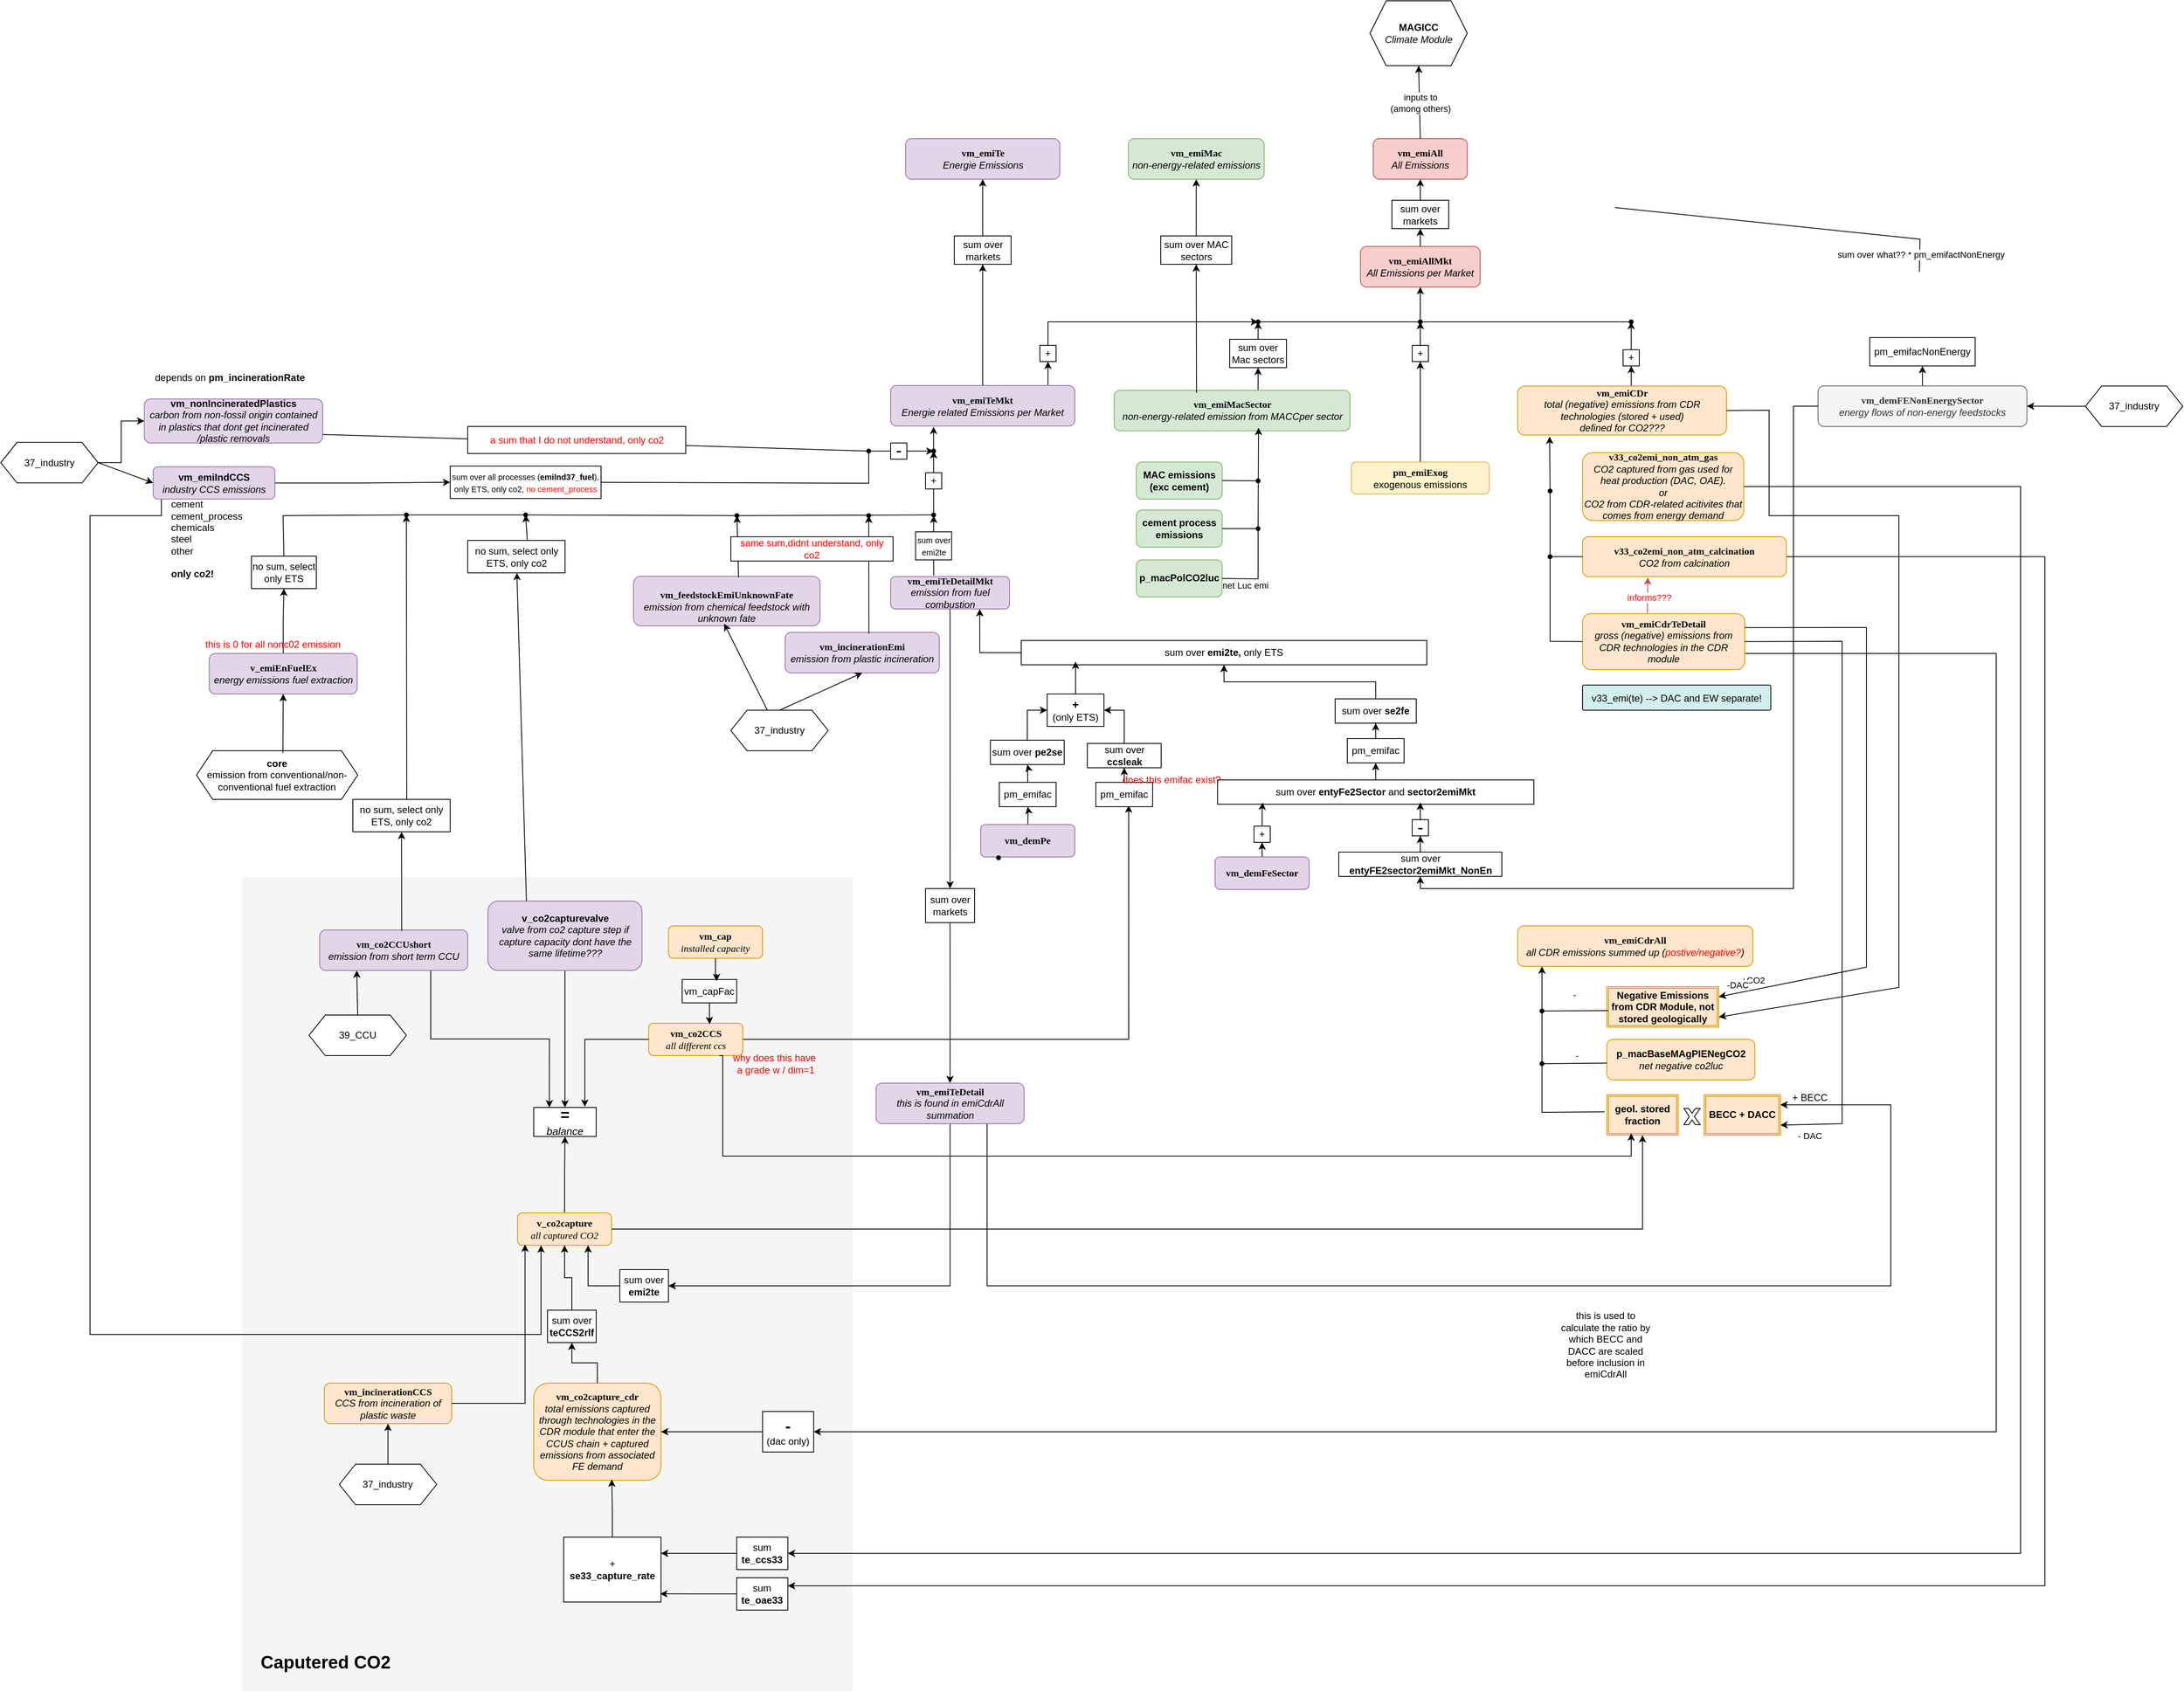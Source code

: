 <mxfile version="26.0.10">
  <diagram name="Page 2" id="0">
    <mxGraphModel dx="3246" dy="1650" grid="1" gridSize="10" guides="1" tooltips="1" connect="1" arrows="1" fold="1" page="1" pageScale="1" pageWidth="827" pageHeight="1169" math="0" shadow="0">
      <root>
        <mxCell id="0" />
        <mxCell id="1" parent="0" />
        <mxCell id="c_pmkNfR0mzENY8hxApa-210" value="" style="group" vertex="1" connectable="0" parent="1">
          <mxGeometry x="-1452.68" y="606" width="752.68" height="1004" as="geometry" />
        </mxCell>
        <mxCell id="c_pmkNfR0mzENY8hxApa-208" value="" style="rounded=0;whiteSpace=wrap;html=1;fillColor=#f5f5f5;fontColor=#333333;strokeColor=none;" vertex="1" parent="c_pmkNfR0mzENY8hxApa-210">
          <mxGeometry width="752.68" height="1004" as="geometry" />
        </mxCell>
        <mxCell id="c_pmkNfR0mzENY8hxApa-209" value="&lt;b&gt;&lt;font style=&quot;font-size: 22px;&quot;&gt;Caputered CO2&lt;/font&gt;&lt;/b&gt;" style="text;html=1;align=center;verticalAlign=middle;whiteSpace=wrap;rounded=0;" vertex="1" parent="c_pmkNfR0mzENY8hxApa-210">
          <mxGeometry x="11.68" y="954" width="182.68" height="30" as="geometry" />
        </mxCell>
        <mxCell id="c_pmkNfR0mzENY8hxApa-149" style="edgeStyle=orthogonalEdgeStyle;rounded=0;orthogonalLoop=1;jettySize=auto;html=1;" edge="1" parent="1" source="c_pmkNfR0mzENY8hxApa-123" target="c_pmkNfR0mzENY8hxApa-106">
          <mxGeometry relative="1" as="geometry" />
        </mxCell>
        <mxCell id="c_pmkNfR0mzENY8hxApa-123" value="&lt;div&gt;sum over &lt;b&gt;se2fe&lt;/b&gt;&lt;/div&gt;" style="rounded=0;whiteSpace=wrap;html=1;" vertex="1" parent="1">
          <mxGeometry x="-105" y="386" width="100" height="30" as="geometry" />
        </mxCell>
        <mxCell id="22" value="v33_emi(te) --&gt; DAC and EW separate!" style="graphMlID=n20;shape=mxgraph.flowchart.process;fillColor=#D2EEEDFF" parent="1" vertex="1">
          <mxGeometry x="200.005" y="369" width="232.125" height="31" as="geometry" />
        </mxCell>
        <mxCell id="34" value="this is used to calculate the ratio by which BECC and DACC are scaled before inclusion in emiCdrAll" style="graphMlID=n32;shape=mxgraph.flowchart.process;fillColor=#D2DEEE00;strokeColor=#FDFDFD6D;fontStyle=0;whiteSpace=wrap;" parent="1" vertex="1">
          <mxGeometry x="170" y="1110" width="117" height="146.5" as="geometry" />
        </mxCell>
        <mxCell id="39" value="" style="graphMlID=e2;endArrow=oval;rounded=0;strokeColor=#006610FF;endFill=1;endSize=3.75;startArrow=none;startFill=1;startSize=6" parent="1" source="LM8mgtd1PfPeEbZ4qfP5-101" edge="1">
          <mxGeometry relative="1" as="geometry">
            <mxPoint x="-401.512" y="107" as="sourcePoint" />
            <mxPoint x="-140.347" y="25.125" as="targetPoint" />
          </mxGeometry>
        </mxCell>
        <mxCell id="66" value="" style="graphMlID=e29;endArrow=oval;rounded=0;strokeColor=#006610FF;endFill=1;endSize=3.75;startArrow=none;startFill=1;startSize=6" parent="1" edge="1">
          <mxGeometry relative="1" as="geometry">
            <Array as="points">
              <mxPoint x="-1331.5" y="-125.5" />
            </Array>
            <mxPoint x="-1296.659" y="-248.505" as="sourcePoint" />
          </mxGeometry>
        </mxCell>
        <mxCell id="LM8mgtd1PfPeEbZ4qfP5-91" value="&lt;div&gt;&lt;b&gt;&lt;font face=&quot;Verdana&quot;&gt;vm_emiAll&lt;/font&gt;&lt;/b&gt;&lt;/div&gt;&lt;div&gt;&lt;i&gt;All Emissions&lt;br&gt;&lt;/i&gt;&lt;/div&gt;" style="rounded=1;whiteSpace=wrap;html=1;fillColor=#f8cecc;strokeColor=#b85450;" parent="1" vertex="1">
          <mxGeometry x="-57.94" y="-305" width="115.87" height="50" as="geometry" />
        </mxCell>
        <mxCell id="LM8mgtd1PfPeEbZ4qfP5-92" value="&lt;div&gt;&lt;font face=&quot;Verdana&quot;&gt;&lt;b&gt;vm_emiAllMkt&lt;/b&gt;&lt;/font&gt;&lt;/div&gt;&lt;div&gt;&lt;i&gt;All Emissions per Market&lt;b&gt;&lt;br&gt;&lt;/b&gt;&lt;/i&gt;&lt;/div&gt;" style="rounded=1;whiteSpace=wrap;html=1;fillColor=#f8cecc;strokeColor=#b85450;" parent="1" vertex="1">
          <mxGeometry x="-73.75" y="-172" width="147.5" height="50" as="geometry" />
        </mxCell>
        <mxCell id="LM8mgtd1PfPeEbZ4qfP5-97" value="" style="shape=waypoint;sketch=0;fillStyle=solid;size=6;pointerEvents=1;points=[];fillColor=none;resizable=0;rotatable=0;perimeter=centerPerimeter;snapToPoint=1;" parent="1" vertex="1">
          <mxGeometry x="-10" y="-89" width="20" height="20" as="geometry" />
        </mxCell>
        <mxCell id="LM8mgtd1PfPeEbZ4qfP5-99" value="" style="endArrow=classic;html=1;rounded=0;entryX=0.5;entryY=1;entryDx=0;entryDy=0;" parent="1" source="LM8mgtd1PfPeEbZ4qfP5-97" target="LM8mgtd1PfPeEbZ4qfP5-92" edge="1">
          <mxGeometry width="50" height="50" relative="1" as="geometry">
            <mxPoint x="-210" y="51" as="sourcePoint" />
            <mxPoint x="-160" y="1" as="targetPoint" />
          </mxGeometry>
        </mxCell>
        <mxCell id="c_pmkNfR0mzENY8hxApa-218" style="edgeStyle=orthogonalEdgeStyle;rounded=0;orthogonalLoop=1;jettySize=auto;html=1;entryX=0.5;entryY=1;entryDx=0;entryDy=0;exitX=0.806;exitY=0.01;exitDx=0;exitDy=0;exitPerimeter=0;" edge="1" parent="1" source="LM8mgtd1PfPeEbZ4qfP5-100" target="c_pmkNfR0mzENY8hxApa-216">
          <mxGeometry relative="1" as="geometry" />
        </mxCell>
        <mxCell id="LM8mgtd1PfPeEbZ4qfP5-100" value="&lt;div&gt;&lt;br&gt;&lt;/div&gt;&lt;div&gt;&lt;font face=&quot;Verdana&quot;&gt;&lt;b&gt;vm_emiTeMkt&lt;/b&gt;&lt;/font&gt;&lt;/div&gt;&lt;div&gt;&lt;i&gt;Energie related Emissions per Market&lt;/i&gt;&lt;/div&gt;&lt;div&gt;&lt;font face=&quot;Verdana&quot;&gt;&lt;br&gt;&lt;/font&gt;&lt;/div&gt;" style="rounded=1;whiteSpace=wrap;html=1;fillColor=#e1d5e7;strokeColor=#9673a6;" parent="1" vertex="1">
          <mxGeometry x="-653" y="-0.5" width="227" height="50" as="geometry" />
        </mxCell>
        <mxCell id="LM8mgtd1PfPeEbZ4qfP5-103" value="&lt;div&gt;&lt;b&gt;MAGICC&lt;/b&gt;&lt;/div&gt;&lt;div&gt;&lt;i&gt;Climate Module&lt;/i&gt;&lt;br&gt;&lt;/div&gt;" style="shape=hexagon;perimeter=hexagonPerimeter2;whiteSpace=wrap;html=1;fixedSize=1;" parent="1" vertex="1">
          <mxGeometry x="-62.07" y="-475" width="120" height="80" as="geometry" />
        </mxCell>
        <mxCell id="LM8mgtd1PfPeEbZ4qfP5-104" value="" style="endArrow=classic;html=1;rounded=0;exitX=0.5;exitY=0;exitDx=0;exitDy=0;entryX=0.5;entryY=1;entryDx=0;entryDy=0;" parent="1" source="LM8mgtd1PfPeEbZ4qfP5-91" target="LM8mgtd1PfPeEbZ4qfP5-103" edge="1">
          <mxGeometry width="50" height="50" relative="1" as="geometry">
            <mxPoint x="-20" y="-245" as="sourcePoint" />
            <mxPoint x="30" y="-295" as="targetPoint" />
          </mxGeometry>
        </mxCell>
        <mxCell id="LM8mgtd1PfPeEbZ4qfP5-135" value="&lt;div&gt;inputs to &lt;br&gt;&lt;/div&gt;&lt;div&gt;(among others)&lt;/div&gt;" style="edgeLabel;html=1;align=center;verticalAlign=middle;resizable=0;points=[];" parent="LM8mgtd1PfPeEbZ4qfP5-104" vertex="1" connectable="0">
          <mxGeometry x="-0.019" y="-1" relative="1" as="geometry">
            <mxPoint as="offset" />
          </mxGeometry>
        </mxCell>
        <mxCell id="LM8mgtd1PfPeEbZ4qfP5-105" value="&lt;div&gt;&lt;br&gt;&lt;/div&gt;&lt;div&gt;&lt;font face=&quot;Verdana&quot;&gt;&lt;b&gt;vm_emiTe&lt;/b&gt;&lt;/font&gt;&lt;/div&gt;&lt;div&gt;&lt;i&gt;Energie Emissions &lt;br&gt;&lt;/i&gt;&lt;/div&gt;&lt;div&gt;&lt;font face=&quot;Verdana&quot;&gt;&lt;br&gt;&lt;/font&gt;&lt;/div&gt;" style="rounded=1;whiteSpace=wrap;html=1;fillColor=#e1d5e7;strokeColor=#9673a6;" parent="1" vertex="1">
          <mxGeometry x="-634.5" y="-305" width="190" height="50" as="geometry" />
        </mxCell>
        <mxCell id="LM8mgtd1PfPeEbZ4qfP5-106" value="" style="endArrow=classic;html=1;rounded=0;exitX=0.5;exitY=0;exitDx=0;exitDy=0;entryX=0.5;entryY=1;entryDx=0;entryDy=0;" parent="1" source="c_pmkNfR0mzENY8hxApa-94" target="LM8mgtd1PfPeEbZ4qfP5-105" edge="1">
          <mxGeometry width="50" height="50" relative="1" as="geometry">
            <mxPoint x="-140" y="-115" as="sourcePoint" />
            <mxPoint x="-90" y="-165" as="targetPoint" />
          </mxGeometry>
        </mxCell>
        <mxCell id="LM8mgtd1PfPeEbZ4qfP5-108" value="&lt;div&gt;&lt;font face=&quot;Verdana&quot;&gt;&lt;b&gt;vm_emiMac&lt;/b&gt;&lt;/font&gt;&lt;/div&gt;&lt;div&gt;&lt;i&gt;non-energy-related emissions&lt;/i&gt;&lt;br&gt;&lt;/div&gt;" style="rounded=1;whiteSpace=wrap;html=1;fillColor=#d5e8d4;strokeColor=#82b366;" parent="1" vertex="1">
          <mxGeometry x="-360" y="-305" width="167.5" height="50" as="geometry" />
        </mxCell>
        <mxCell id="LM8mgtd1PfPeEbZ4qfP5-109" value="" style="endArrow=classic;html=1;rounded=0;entryX=0.5;entryY=1;entryDx=0;entryDy=0;exitX=0.5;exitY=0;exitDx=0;exitDy=0;" parent="1" source="c_pmkNfR0mzENY8hxApa-211" target="LM8mgtd1PfPeEbZ4qfP5-108" edge="1">
          <mxGeometry width="50" height="50" relative="1" as="geometry">
            <mxPoint x="-280" y="-39" as="sourcePoint" />
            <mxPoint x="-90" y="-119" as="targetPoint" />
          </mxGeometry>
        </mxCell>
        <mxCell id="LM8mgtd1PfPeEbZ4qfP5-115" value="" style="endArrow=none;html=1;rounded=0;exitDx=0;exitDy=0;exitPerimeter=0;" parent="1" source="LM8mgtd1PfPeEbZ4qfP5-117" target="LM8mgtd1PfPeEbZ4qfP5-97" edge="1">
          <mxGeometry width="50" height="50" relative="1" as="geometry">
            <mxPoint x="-390" y="21" as="sourcePoint" />
            <mxPoint x="-50" y="-79" as="targetPoint" />
            <Array as="points" />
          </mxGeometry>
        </mxCell>
        <mxCell id="c_pmkNfR0mzENY8hxApa-222" style="edgeStyle=orthogonalEdgeStyle;rounded=0;orthogonalLoop=1;jettySize=auto;html=1;entryX=0.5;entryY=1;entryDx=0;entryDy=0;exitX=0.618;exitY=0.063;exitDx=0;exitDy=0;exitPerimeter=0;" edge="1" parent="1" source="LM8mgtd1PfPeEbZ4qfP5-101" target="c_pmkNfR0mzENY8hxApa-220">
          <mxGeometry relative="1" as="geometry" />
        </mxCell>
        <mxCell id="LM8mgtd1PfPeEbZ4qfP5-101" value="&lt;div&gt;&lt;font face=&quot;Verdana&quot;&gt;&lt;b&gt;vm_emiMacSector&lt;/b&gt;&lt;/font&gt;&lt;/div&gt;&lt;div&gt;&lt;i&gt;non-energy-related emission from MACCper sector&lt;/i&gt;&lt;br&gt;&lt;/div&gt;" style="rounded=1;whiteSpace=wrap;html=1;fillColor=#d5e8d4;strokeColor=#82b366;" parent="1" vertex="1">
          <mxGeometry x="-377.37" y="5.37" width="290.75" height="50" as="geometry" />
        </mxCell>
        <mxCell id="LM8mgtd1PfPeEbZ4qfP5-117" value="" style="shape=waypoint;sketch=0;fillStyle=solid;size=6;pointerEvents=1;points=[];fillColor=none;resizable=0;rotatable=0;perimeter=centerPerimeter;snapToPoint=1;" parent="1" vertex="1">
          <mxGeometry x="-210" y="-89" width="20" height="20" as="geometry" />
        </mxCell>
        <mxCell id="c_pmkNfR0mzENY8hxApa-232" style="edgeStyle=orthogonalEdgeStyle;rounded=0;orthogonalLoop=1;jettySize=auto;html=1;entryX=0.5;entryY=1;entryDx=0;entryDy=0;exitX=0.559;exitY=0.003;exitDx=0;exitDy=0;exitPerimeter=0;" edge="1" parent="1" source="LM8mgtd1PfPeEbZ4qfP5-123" target="c_pmkNfR0mzENY8hxApa-230">
          <mxGeometry relative="1" as="geometry" />
        </mxCell>
        <mxCell id="LM8mgtd1PfPeEbZ4qfP5-123" value="&lt;div&gt;&lt;font face=&quot;Verdana&quot;&gt;&lt;b&gt;vm_emiCDr&lt;/b&gt;&lt;/font&gt;&lt;/div&gt;&lt;div&gt;&lt;i&gt;total (negative) emissions from CDR technologies (stored + used)&lt;br&gt;&lt;/i&gt;&lt;/div&gt;&lt;div&gt;&lt;i&gt;defined for CO2???&lt;br&gt;&lt;/i&gt;&lt;/div&gt;" style="rounded=1;whiteSpace=wrap;html=1;fillColor=#ffe6cc;strokeColor=#d79b00;" parent="1" vertex="1">
          <mxGeometry x="120" y="0.12" width="257.5" height="60.5" as="geometry" />
        </mxCell>
        <mxCell id="c_pmkNfR0mzENY8hxApa-227" style="edgeStyle=orthogonalEdgeStyle;rounded=0;orthogonalLoop=1;jettySize=auto;html=1;entryX=0.5;entryY=1;entryDx=0;entryDy=0;" edge="1" parent="1" source="LM8mgtd1PfPeEbZ4qfP5-124" target="c_pmkNfR0mzENY8hxApa-223">
          <mxGeometry relative="1" as="geometry" />
        </mxCell>
        <mxCell id="LM8mgtd1PfPeEbZ4qfP5-124" value="&lt;div&gt;&lt;font face=&quot;Verdana&quot;&gt;&lt;b&gt;pm_emiExog&lt;/b&gt;&lt;/font&gt;&lt;/div&gt;&lt;div&gt;exogenous emissions&lt;i&gt;&lt;br&gt;&lt;/i&gt;&lt;/div&gt;" style="rounded=1;whiteSpace=wrap;html=1;fillColor=#fff2cc;strokeColor=#d6b656;" parent="1" vertex="1">
          <mxGeometry x="-85" y="93.88" width="170" height="39.5" as="geometry" />
        </mxCell>
        <mxCell id="c_pmkNfR0mzENY8hxApa-236" style="edgeStyle=orthogonalEdgeStyle;rounded=0;orthogonalLoop=1;jettySize=auto;html=1;" edge="1" parent="1" source="LM8mgtd1PfPeEbZ4qfP5-125" target="c_pmkNfR0mzENY8hxApa-234">
          <mxGeometry relative="1" as="geometry">
            <mxPoint x="619.06" y="-60" as="targetPoint" />
          </mxGeometry>
        </mxCell>
        <mxCell id="LM8mgtd1PfPeEbZ4qfP5-125" value="&lt;div&gt;&lt;font face=&quot;Verdana&quot;&gt;&lt;b&gt;vm_demFENonEnergySector&lt;/b&gt;&lt;/font&gt;&lt;/div&gt;&lt;div&gt;&lt;i&gt;energy flows of non-energy feedstocks&lt;br&gt;&lt;/i&gt;&lt;/div&gt;" style="rounded=1;whiteSpace=wrap;html=1;fillColor=#f5f5f5;strokeColor=#666666;fontColor=#333333;" parent="1" vertex="1">
          <mxGeometry x="490.31" y="-1.776e-15" width="257.5" height="50" as="geometry" />
        </mxCell>
        <mxCell id="LM8mgtd1PfPeEbZ4qfP5-126" value="" style="shape=waypoint;sketch=0;fillStyle=solid;size=6;pointerEvents=1;points=[];fillColor=none;resizable=0;rotatable=0;perimeter=centerPerimeter;snapToPoint=1;" parent="1" vertex="1">
          <mxGeometry x="250" y="-89" width="20" height="20" as="geometry" />
        </mxCell>
        <mxCell id="LM8mgtd1PfPeEbZ4qfP5-127" value="" style="endArrow=none;html=1;rounded=0;" parent="1" target="LM8mgtd1PfPeEbZ4qfP5-126" edge="1">
          <mxGeometry width="50" height="50" relative="1" as="geometry">
            <mxPoint y="-79" as="sourcePoint" />
            <mxPoint x="170" y="-89" as="targetPoint" />
          </mxGeometry>
        </mxCell>
        <mxCell id="LM8mgtd1PfPeEbZ4qfP5-130" value="" style="endArrow=none;html=1;rounded=0;entryX=0.804;entryY=0.712;entryDx=0;entryDy=0;entryPerimeter=0;exitX=0.563;exitY=0.005;exitDx=0;exitDy=0;exitPerimeter=0;" parent="1" edge="1">
          <mxGeometry width="50" height="50" relative="1" as="geometry">
            <mxPoint x="615.282" y="-140.75" as="sourcePoint" />
            <mxPoint x="240" y="-220" as="targetPoint" />
            <Array as="points">
              <mxPoint x="616" y="-181" />
            </Array>
          </mxGeometry>
        </mxCell>
        <mxCell id="LM8mgtd1PfPeEbZ4qfP5-132" value="sum over what?? * pm_emifactNonEnergy" style="edgeLabel;html=1;align=center;verticalAlign=middle;resizable=0;points=[];" parent="LM8mgtd1PfPeEbZ4qfP5-130" vertex="1" connectable="0">
          <mxGeometry x="-0.895" y="-1" relative="1" as="geometry">
            <mxPoint as="offset" />
          </mxGeometry>
        </mxCell>
        <mxCell id="LM8mgtd1PfPeEbZ4qfP5-133" value="" style="endArrow=classic;html=1;rounded=0;exitX=0.5;exitY=0;exitDx=0;exitDy=0;entryX=0.5;entryY=1;entryDx=0;entryDy=0;" parent="1" source="c_pmkNfR0mzENY8hxApa-214" target="LM8mgtd1PfPeEbZ4qfP5-91" edge="1">
          <mxGeometry width="50" height="50" relative="1" as="geometry">
            <mxPoint x="-80" y="-85" as="sourcePoint" />
            <mxPoint x="-30" y="-135" as="targetPoint" />
          </mxGeometry>
        </mxCell>
        <mxCell id="c_pmkNfR0mzENY8hxApa-76" style="edgeStyle=orthogonalEdgeStyle;rounded=0;orthogonalLoop=1;jettySize=auto;html=1;entryX=0.5;entryY=1;entryDx=0;entryDy=0;" edge="1" parent="1" source="LM8mgtd1PfPeEbZ4qfP5-140" target="c_pmkNfR0mzENY8hxApa-74">
          <mxGeometry relative="1" as="geometry" />
        </mxCell>
        <mxCell id="LM8mgtd1PfPeEbZ4qfP5-140" value="&lt;div&gt;&lt;br&gt;&lt;/div&gt;&lt;div&gt;&lt;font face=&quot;Verdana&quot;&gt;&lt;b&gt;v_emiEnFuelEx&lt;/b&gt;&lt;/font&gt;&lt;/div&gt;&lt;div&gt;&lt;i&gt;energy emissions fuel extraction&lt;br&gt;&lt;/i&gt;&lt;/div&gt;&lt;div&gt;&lt;font face=&quot;Verdana&quot;&gt;&lt;br&gt;&lt;/font&gt;&lt;/div&gt;" style="rounded=1;whiteSpace=wrap;html=1;fillColor=#e1d5e7;strokeColor=#9673a6;" parent="1" vertex="1">
          <mxGeometry x="-1493.12" y="330" width="182.5" height="50" as="geometry" />
        </mxCell>
        <mxCell id="c_pmkNfR0mzENY8hxApa-151" style="edgeStyle=orthogonalEdgeStyle;rounded=0;orthogonalLoop=1;jettySize=auto;html=1;exitX=0.5;exitY=1;exitDx=0;exitDy=0;" edge="1" parent="1" source="c_pmkNfR0mzENY8hxApa-204" target="LM8mgtd1PfPeEbZ4qfP5-177">
          <mxGeometry relative="1" as="geometry">
            <Array as="points" />
          </mxGeometry>
        </mxCell>
        <mxCell id="LM8mgtd1PfPeEbZ4qfP5-137" value="&lt;div&gt;&lt;br&gt;&lt;/div&gt;&lt;div&gt;&lt;font face=&quot;Verdana&quot;&gt;&lt;b&gt;vm_emiTeDetailMkt&lt;/b&gt;&lt;/font&gt;&lt;/div&gt;&lt;div&gt;&lt;i&gt;emission from fuel combustion&lt;br&gt;&lt;/i&gt;&lt;/div&gt;&lt;div&gt;&lt;font face=&quot;Verdana&quot;&gt;&lt;br&gt;&lt;/font&gt;&lt;/div&gt;" style="rounded=1;whiteSpace=wrap;html=1;fillColor=#e1d5e7;strokeColor=#9673a6;" parent="1" vertex="1">
          <mxGeometry x="-653" y="235.13" width="146.5" height="40" as="geometry" />
        </mxCell>
        <mxCell id="LM8mgtd1PfPeEbZ4qfP5-146" value="" style="shape=waypoint;sketch=0;fillStyle=solid;size=6;pointerEvents=1;points=[];fillColor=none;resizable=0;rotatable=0;perimeter=centerPerimeter;snapToPoint=1;" parent="1" vertex="1">
          <mxGeometry x="-610" y="149.07" width="20" height="20" as="geometry" />
        </mxCell>
        <mxCell id="LM8mgtd1PfPeEbZ4qfP5-148" value="" style="endArrow=none;html=1;rounded=0;exitX=0.363;exitY=-0.032;exitDx=0;exitDy=0;exitPerimeter=0;entryX=0.5;entryY=1;entryDx=0;entryDy=0;" parent="1" source="LM8mgtd1PfPeEbZ4qfP5-137" target="c_pmkNfR0mzENY8hxApa-72" edge="1">
          <mxGeometry width="50" height="50" relative="1" as="geometry">
            <mxPoint x="-820" y="280" as="sourcePoint" />
            <mxPoint x="-600" y="210" as="targetPoint" />
          </mxGeometry>
        </mxCell>
        <mxCell id="LM8mgtd1PfPeEbZ4qfP5-150" value="" style="endArrow=none;html=1;rounded=0;entryX=0.381;entryY=0.773;entryDx=0;entryDy=0;entryPerimeter=0;" parent="1" source="LM8mgtd1PfPeEbZ4qfP5-302" target="LM8mgtd1PfPeEbZ4qfP5-146" edge="1">
          <mxGeometry width="50" height="50" relative="1" as="geometry">
            <mxPoint x="-820" y="280" as="sourcePoint" />
            <mxPoint x="-770" y="230" as="targetPoint" />
            <Array as="points" />
          </mxGeometry>
        </mxCell>
        <mxCell id="LM8mgtd1PfPeEbZ4qfP5-152" value="&lt;div&gt;&lt;br&gt;&lt;/div&gt;&lt;div&gt;&lt;font face=&quot;Verdana&quot;&gt;&lt;b&gt;vm_incinerationEmi&lt;/b&gt;&lt;/font&gt;&lt;/div&gt;&lt;div&gt;&lt;i&gt;emission from plastic incineration&lt;br&gt;&lt;/i&gt;&lt;/div&gt;&lt;div&gt;&lt;font face=&quot;Verdana&quot;&gt;&lt;br&gt;&lt;/font&gt;&lt;/div&gt;" style="rounded=1;whiteSpace=wrap;html=1;fillColor=#e1d5e7;strokeColor=#9673a6;" parent="1" vertex="1">
          <mxGeometry x="-783" y="304" width="190" height="50" as="geometry" />
        </mxCell>
        <mxCell id="LM8mgtd1PfPeEbZ4qfP5-156" value="&lt;div&gt;&lt;br&gt;&lt;/div&gt;&lt;div&gt;&lt;font face=&quot;Verdana&quot;&gt;&lt;b&gt;vm_feedstockEmiUnknownFate&lt;/b&gt;&lt;/font&gt;&lt;/div&gt;&lt;div&gt;&lt;i&gt;emission from chemical feedstock with unknown fate&lt;br&gt;&lt;/i&gt;&lt;/div&gt;" style="rounded=1;whiteSpace=wrap;html=1;fillColor=#e1d5e7;strokeColor=#9673a6;" parent="1" vertex="1">
          <mxGeometry x="-970" y="234.69" width="230" height="61.25" as="geometry" />
        </mxCell>
        <mxCell id="c_pmkNfR0mzENY8hxApa-169" style="edgeStyle=orthogonalEdgeStyle;rounded=0;orthogonalLoop=1;jettySize=auto;html=1;entryX=0.5;entryY=0;entryDx=0;entryDy=0;" edge="1" parent="1" source="LM8mgtd1PfPeEbZ4qfP5-159" target="c_pmkNfR0mzENY8hxApa-166">
          <mxGeometry relative="1" as="geometry" />
        </mxCell>
        <mxCell id="LM8mgtd1PfPeEbZ4qfP5-159" value="&lt;div&gt;&lt;b&gt;&lt;br&gt;&lt;/b&gt;&lt;/div&gt;&lt;b&gt;v_co2capturevalve&lt;/b&gt;&lt;div&gt;&lt;i&gt;valve from co2 capture step if capture capacity dont have the same lifetime??? &lt;br&gt;&lt;/i&gt;&lt;/div&gt;&lt;div&gt;&lt;font face=&quot;Verdana&quot;&gt;&lt;br&gt;&lt;/font&gt;&lt;/div&gt;" style="rounded=1;whiteSpace=wrap;html=1;fillColor=#e1d5e7;strokeColor=#9673a6;" parent="1" vertex="1">
          <mxGeometry x="-1149.5" y="635.38" width="190" height="85.62" as="geometry" />
        </mxCell>
        <mxCell id="c_pmkNfR0mzENY8hxApa-168" style="edgeStyle=orthogonalEdgeStyle;rounded=0;orthogonalLoop=1;jettySize=auto;html=1;entryX=0.25;entryY=0;entryDx=0;entryDy=0;exitX=0.75;exitY=1;exitDx=0;exitDy=0;" edge="1" parent="1" source="LM8mgtd1PfPeEbZ4qfP5-161" target="c_pmkNfR0mzENY8hxApa-166">
          <mxGeometry relative="1" as="geometry" />
        </mxCell>
        <mxCell id="LM8mgtd1PfPeEbZ4qfP5-161" value="&lt;div&gt;&lt;br&gt;&lt;/div&gt;&lt;div&gt;&lt;font face=&quot;Verdana&quot;&gt;&lt;b&gt;vm_co2CCUshort&lt;/b&gt;&lt;/font&gt;&lt;/div&gt;&lt;div&gt;&lt;i&gt;emission from short term CCU&lt;br&gt;&lt;/i&gt;&lt;/div&gt;&lt;div&gt;&lt;font face=&quot;Verdana&quot;&gt;&lt;br&gt;&lt;/font&gt;&lt;/div&gt;" style="rounded=1;whiteSpace=wrap;html=1;fillColor=#e1d5e7;strokeColor=#9673a6;" parent="1" vertex="1">
          <mxGeometry x="-1356.87" y="671" width="182.5" height="50" as="geometry" />
        </mxCell>
        <mxCell id="LM8mgtd1PfPeEbZ4qfP5-164" value="" style="shape=waypoint;sketch=0;fillStyle=solid;size=6;pointerEvents=1;points=[];fillColor=none;resizable=0;rotatable=0;perimeter=centerPerimeter;snapToPoint=1;" parent="1" vertex="1">
          <mxGeometry x="-610" y="70.38" width="20" height="20" as="geometry" />
        </mxCell>
        <mxCell id="LM8mgtd1PfPeEbZ4qfP5-165" value="" style="endArrow=classic;html=1;rounded=0;entryX=0.233;entryY=1.017;entryDx=0;entryDy=0;entryPerimeter=0;" parent="1" source="LM8mgtd1PfPeEbZ4qfP5-164" target="LM8mgtd1PfPeEbZ4qfP5-100" edge="1">
          <mxGeometry width="50" height="50" relative="1" as="geometry">
            <mxPoint x="-700" y="170" as="sourcePoint" />
            <mxPoint x="-650" y="120" as="targetPoint" />
          </mxGeometry>
        </mxCell>
        <mxCell id="LM8mgtd1PfPeEbZ4qfP5-167" value="" style="endArrow=none;html=1;rounded=0;exitX=0.81;exitY=0.123;exitDx=0;exitDy=0;exitPerimeter=0;entryX=0.5;entryY=1;entryDx=0;entryDy=0;" parent="1" source="LM8mgtd1PfPeEbZ4qfP5-146" target="c_pmkNfR0mzENY8hxApa-68" edge="1">
          <mxGeometry width="50" height="50" relative="1" as="geometry">
            <mxPoint x="-700" y="170" as="sourcePoint" />
            <mxPoint x="-600" y="140" as="targetPoint" />
          </mxGeometry>
        </mxCell>
        <mxCell id="LM8mgtd1PfPeEbZ4qfP5-169" value="" style="endArrow=none;html=1;rounded=0;exitX=0.763;exitY=0.585;exitDx=0;exitDy=0;exitPerimeter=0;entryX=0;entryY=0.5;entryDx=0;entryDy=0;" parent="1" source="LM8mgtd1PfPeEbZ4qfP5-170" target="c_pmkNfR0mzENY8hxApa-66" edge="1">
          <mxGeometry width="50" height="50" relative="1" as="geometry">
            <mxPoint x="-750" y="120" as="sourcePoint" />
            <mxPoint x="-640" y="90" as="targetPoint" />
          </mxGeometry>
        </mxCell>
        <mxCell id="LM8mgtd1PfPeEbZ4qfP5-170" value="" style="shape=waypoint;sketch=0;fillStyle=solid;size=6;pointerEvents=1;points=[];fillColor=none;resizable=0;rotatable=0;perimeter=centerPerimeter;snapToPoint=1;" parent="1" vertex="1">
          <mxGeometry x="-690" y="70.38" width="20" height="20" as="geometry" />
        </mxCell>
        <mxCell id="c_pmkNfR0mzENY8hxApa-80" style="edgeStyle=orthogonalEdgeStyle;rounded=0;orthogonalLoop=1;jettySize=auto;html=1;entryX=0;entryY=0.5;entryDx=0;entryDy=0;" edge="1" parent="1" source="LM8mgtd1PfPeEbZ4qfP5-172" target="c_pmkNfR0mzENY8hxApa-79">
          <mxGeometry relative="1" as="geometry" />
        </mxCell>
        <mxCell id="c_pmkNfR0mzENY8hxApa-180" style="edgeStyle=orthogonalEdgeStyle;rounded=0;orthogonalLoop=1;jettySize=auto;html=1;entryX=0.25;entryY=1;entryDx=0;entryDy=0;exitX=0.067;exitY=0.981;exitDx=0;exitDy=0;exitPerimeter=0;" edge="1" parent="1" source="LM8mgtd1PfPeEbZ4qfP5-172" target="LM8mgtd1PfPeEbZ4qfP5-286">
          <mxGeometry relative="1" as="geometry">
            <Array as="points">
              <mxPoint x="-1552" y="160" />
              <mxPoint x="-1640" y="160" />
              <mxPoint x="-1640" y="1170" />
              <mxPoint x="-1084" y="1170" />
            </Array>
          </mxGeometry>
        </mxCell>
        <mxCell id="LM8mgtd1PfPeEbZ4qfP5-172" value="&lt;div&gt;&lt;b&gt;&lt;br&gt;&lt;/b&gt;&lt;/div&gt;&lt;b&gt;vm_emiIndCCS&lt;/b&gt;&lt;div&gt;&lt;i&gt;industry CCS emissions &lt;br&gt;&lt;/i&gt;&lt;/div&gt;&lt;div&gt;&lt;font face=&quot;Verdana&quot;&gt;&lt;br&gt;&lt;/font&gt;&lt;/div&gt;" style="rounded=1;whiteSpace=wrap;html=1;fillColor=#e1d5e7;strokeColor=#9673a6;" parent="1" vertex="1">
          <mxGeometry x="-1562.12" y="99.76" width="150" height="39.87" as="geometry" />
        </mxCell>
        <mxCell id="LM8mgtd1PfPeEbZ4qfP5-173" value="" style="endArrow=none;html=1;rounded=0;exitX=1;exitY=0.5;exitDx=0;exitDy=0;entryX=0.685;entryY=0.41;entryDx=0;entryDy=0;entryPerimeter=0;" parent="1" source="c_pmkNfR0mzENY8hxApa-79" target="LM8mgtd1PfPeEbZ4qfP5-170" edge="1">
          <mxGeometry width="50" height="50" relative="1" as="geometry">
            <mxPoint x="-910" y="150" as="sourcePoint" />
            <mxPoint x="-680" y="80" as="targetPoint" />
            <Array as="points">
              <mxPoint x="-680" y="120" />
            </Array>
          </mxGeometry>
        </mxCell>
        <mxCell id="LM8mgtd1PfPeEbZ4qfP5-174" value="&lt;div&gt;&lt;b&gt;&lt;br&gt;&lt;/b&gt;&lt;/div&gt;&lt;b&gt;vm_nonIncineratedPlastics&lt;/b&gt;&lt;div&gt;&lt;i&gt;carbon from non-fossil origin contained in plastics that dont get incinerated /plastic removals&lt;br&gt;&lt;/i&gt;&lt;/div&gt;&lt;div&gt;&lt;font face=&quot;Verdana&quot;&gt;&lt;br&gt;&lt;/font&gt;&lt;/div&gt;" style="rounded=1;whiteSpace=wrap;html=1;fillColor=#e1d5e7;strokeColor=#9673a6;" parent="1" vertex="1">
          <mxGeometry x="-1573.12" y="16.13" width="220" height="54.25" as="geometry" />
        </mxCell>
        <mxCell id="LM8mgtd1PfPeEbZ4qfP5-176" value="" style="endArrow=none;html=1;rounded=0;exitX=0.999;exitY=0.807;exitDx=0;exitDy=0;exitPerimeter=0;entryX=0.983;entryY=0.41;entryDx=0;entryDy=0;entryPerimeter=0;" parent="1" source="LM8mgtd1PfPeEbZ4qfP5-174" target="LM8mgtd1PfPeEbZ4qfP5-170" edge="1">
          <mxGeometry width="50" height="50" relative="1" as="geometry">
            <mxPoint x="-1340" y="80" as="sourcePoint" />
            <mxPoint x="-680" y="80" as="targetPoint" />
          </mxGeometry>
        </mxCell>
        <mxCell id="c_pmkNfR0mzENY8hxApa-175" style="edgeStyle=orthogonalEdgeStyle;rounded=0;orthogonalLoop=1;jettySize=auto;html=1;entryX=1;entryY=0.5;entryDx=0;entryDy=0;exitX=0.5;exitY=1;exitDx=0;exitDy=0;" edge="1" parent="1" source="LM8mgtd1PfPeEbZ4qfP5-177" target="c_pmkNfR0mzENY8hxApa-174">
          <mxGeometry relative="1" as="geometry" />
        </mxCell>
        <mxCell id="c_pmkNfR0mzENY8hxApa-206" style="edgeStyle=orthogonalEdgeStyle;rounded=0;orthogonalLoop=1;jettySize=auto;html=1;entryX=1;entryY=0.25;entryDx=0;entryDy=0;exitX=0.75;exitY=1;exitDx=0;exitDy=0;" edge="1" parent="1" source="LM8mgtd1PfPeEbZ4qfP5-177" target="LM8mgtd1PfPeEbZ4qfP5-255">
          <mxGeometry relative="1" as="geometry">
            <Array as="points">
              <mxPoint x="-534" y="1110" />
              <mxPoint x="580" y="1110" />
              <mxPoint x="580" y="887" />
            </Array>
          </mxGeometry>
        </mxCell>
        <mxCell id="LM8mgtd1PfPeEbZ4qfP5-177" value="&lt;div&gt;&lt;br&gt;&lt;/div&gt;&lt;div&gt;&lt;font face=&quot;Verdana&quot;&gt;&lt;b&gt;vm_emiTeDetail&lt;/b&gt;&lt;/font&gt;&lt;/div&gt;&lt;div&gt;&lt;i&gt;this is found in emiCdrAll summation&lt;br&gt;&lt;/i&gt;&lt;/div&gt;&lt;div&gt;&lt;font face=&quot;Verdana&quot;&gt;&lt;br&gt;&lt;/font&gt;&lt;/div&gt;" style="rounded=1;whiteSpace=wrap;html=1;fillColor=#e1d5e7;strokeColor=#9673a6;" parent="1" vertex="1">
          <mxGeometry x="-671" y="860" width="182.5" height="50" as="geometry" />
        </mxCell>
        <mxCell id="c_pmkNfR0mzENY8hxApa-103" style="edgeStyle=orthogonalEdgeStyle;rounded=0;orthogonalLoop=1;jettySize=auto;html=1;" edge="1" parent="1" target="c_pmkNfR0mzENY8hxApa-101">
          <mxGeometry relative="1" as="geometry">
            <mxPoint x="-484" y="542" as="sourcePoint" />
          </mxGeometry>
        </mxCell>
        <mxCell id="LM8mgtd1PfPeEbZ4qfP5-182" value="&lt;div&gt;&lt;br&gt;&lt;/div&gt;&lt;div&gt;&lt;font face=&quot;Verdana&quot;&gt;&lt;b&gt;vm_demPe&lt;/b&gt;&lt;/font&gt;&lt;/div&gt;&lt;div&gt;&lt;font face=&quot;Verdana&quot;&gt;&lt;br&gt;&lt;/font&gt;&lt;/div&gt;" style="rounded=1;whiteSpace=wrap;html=1;fillColor=#e1d5e7;strokeColor=#9673a6;" parent="1" vertex="1">
          <mxGeometry x="-542" y="541" width="116" height="40" as="geometry" />
        </mxCell>
        <mxCell id="c_pmkNfR0mzENY8hxApa-203" style="edgeStyle=orthogonalEdgeStyle;rounded=0;orthogonalLoop=1;jettySize=auto;html=1;entryX=0.578;entryY=0.947;entryDx=0;entryDy=0;entryPerimeter=0;" edge="1" parent="1" source="LM8mgtd1PfPeEbZ4qfP5-183" target="c_pmkNfR0mzENY8hxApa-102">
          <mxGeometry relative="1" as="geometry">
            <mxPoint x="-360" y="660" as="targetPoint" />
          </mxGeometry>
        </mxCell>
        <mxCell id="LM8mgtd1PfPeEbZ4qfP5-183" value="&lt;div&gt;&lt;br&gt;&lt;/div&gt;&lt;div&gt;&lt;font face=&quot;Verdana&quot;&gt;&lt;b&gt;vm_co2CCS&lt;/b&gt;&lt;/font&gt;&lt;/div&gt;&lt;div&gt;&lt;font face=&quot;Verdana&quot;&gt;&lt;i&gt;all different ccs&lt;br&gt;&lt;/i&gt;&lt;/font&gt;&lt;/div&gt;&lt;div&gt;&lt;font face=&quot;Verdana&quot;&gt;&lt;br&gt;&lt;/font&gt;&lt;/div&gt;" style="rounded=1;whiteSpace=wrap;html=1;fillColor=#ffe6cc;strokeColor=#d79b00;" parent="1" vertex="1">
          <mxGeometry x="-951.26" y="786" width="116" height="40" as="geometry" />
        </mxCell>
        <mxCell id="LM8mgtd1PfPeEbZ4qfP5-187" value="" style="shape=waypoint;sketch=0;fillStyle=solid;size=6;pointerEvents=1;points=[];fillColor=none;resizable=0;rotatable=0;perimeter=centerPerimeter;snapToPoint=1;" parent="1" vertex="1">
          <mxGeometry x="-530" y="572" width="20" height="20" as="geometry" />
        </mxCell>
        <mxCell id="c_pmkNfR0mzENY8hxApa-135" style="edgeStyle=orthogonalEdgeStyle;rounded=0;orthogonalLoop=1;jettySize=auto;html=1;" edge="1" parent="1" source="LM8mgtd1PfPeEbZ4qfP5-191" target="c_pmkNfR0mzENY8hxApa-133">
          <mxGeometry relative="1" as="geometry" />
        </mxCell>
        <mxCell id="LM8mgtd1PfPeEbZ4qfP5-191" value="&lt;div&gt;&lt;br&gt;&lt;/div&gt;&lt;div&gt;&lt;font face=&quot;Verdana&quot;&gt;&lt;b&gt;vm_demFeSector&lt;/b&gt;&lt;/font&gt;&lt;/div&gt;&lt;div&gt;&lt;font face=&quot;Verdana&quot;&gt;&lt;br&gt;&lt;/font&gt;&lt;/div&gt;" style="rounded=1;whiteSpace=wrap;html=1;fillColor=#e1d5e7;strokeColor=#9673a6;" parent="1" vertex="1">
          <mxGeometry x="-253" y="581" width="116" height="40" as="geometry" />
        </mxCell>
        <mxCell id="LM8mgtd1PfPeEbZ4qfP5-209" value="" style="endArrow=classic;html=1;rounded=0;exitX=0.5;exitY=0;exitDx=0;exitDy=0;entryX=0.5;entryY=1;entryDx=0;entryDy=0;" parent="1" source="LM8mgtd1PfPeEbZ4qfP5-210" target="LM8mgtd1PfPeEbZ4qfP5-152" edge="1">
          <mxGeometry width="50" height="50" relative="1" as="geometry">
            <mxPoint x="-772.5" y="410.0" as="sourcePoint" />
            <mxPoint x="-690" y="130" as="targetPoint" />
          </mxGeometry>
        </mxCell>
        <mxCell id="LM8mgtd1PfPeEbZ4qfP5-210" value="37_industry" style="shape=hexagon;perimeter=hexagonPerimeter2;whiteSpace=wrap;html=1;fixedSize=1;" parent="1" vertex="1">
          <mxGeometry x="-850" y="400" width="120" height="50" as="geometry" />
        </mxCell>
        <mxCell id="LM8mgtd1PfPeEbZ4qfP5-212" value="" style="endArrow=classic;html=1;rounded=0;entryX=0.486;entryY=0.957;entryDx=0;entryDy=0;entryPerimeter=0;exitX=0.375;exitY=0;exitDx=0;exitDy=0;" parent="1" source="LM8mgtd1PfPeEbZ4qfP5-210" target="LM8mgtd1PfPeEbZ4qfP5-156" edge="1">
          <mxGeometry width="50" height="50" relative="1" as="geometry">
            <mxPoint x="-860" y="400" as="sourcePoint" />
            <mxPoint x="-810" y="350" as="targetPoint" />
          </mxGeometry>
        </mxCell>
        <mxCell id="LM8mgtd1PfPeEbZ4qfP5-213" value="39_CCU" style="shape=hexagon;perimeter=hexagonPerimeter2;whiteSpace=wrap;html=1;fixedSize=1;" parent="1" vertex="1">
          <mxGeometry x="-1370" y="776" width="120" height="50" as="geometry" />
        </mxCell>
        <mxCell id="LM8mgtd1PfPeEbZ4qfP5-214" value="" style="endArrow=classic;html=1;rounded=0;exitX=0.5;exitY=0;exitDx=0;exitDy=0;entryX=0.25;entryY=1;entryDx=0;entryDy=0;" parent="1" source="LM8mgtd1PfPeEbZ4qfP5-213" target="LM8mgtd1PfPeEbZ4qfP5-161" edge="1">
          <mxGeometry width="50" height="50" relative="1" as="geometry">
            <mxPoint x="-891.25" y="973.94" as="sourcePoint" />
            <mxPoint x="-841.25" y="923.94" as="targetPoint" />
          </mxGeometry>
        </mxCell>
        <mxCell id="LM8mgtd1PfPeEbZ4qfP5-220" value="&lt;div&gt;&lt;b&gt;core &lt;/b&gt;&lt;br&gt;&lt;/div&gt;&lt;div&gt;emission from conventional/non-conventional fuel extraction&lt;br&gt;&lt;/div&gt;" style="shape=hexagon;perimeter=hexagonPerimeter2;whiteSpace=wrap;html=1;fixedSize=1;" parent="1" vertex="1">
          <mxGeometry x="-1508.75" y="450" width="198.75" height="60" as="geometry" />
        </mxCell>
        <mxCell id="LM8mgtd1PfPeEbZ4qfP5-221" value="" style="endArrow=classic;html=1;rounded=0;entryX=0.5;entryY=1;entryDx=0;entryDy=0;exitX=0.536;exitY=0.043;exitDx=0;exitDy=0;exitPerimeter=0;" parent="1" source="LM8mgtd1PfPeEbZ4qfP5-220" target="LM8mgtd1PfPeEbZ4qfP5-140" edge="1">
          <mxGeometry width="50" height="50" relative="1" as="geometry">
            <mxPoint x="-1440" y="430" as="sourcePoint" />
            <mxPoint x="-1390" y="380" as="targetPoint" />
          </mxGeometry>
        </mxCell>
        <mxCell id="c_pmkNfR0mzENY8hxApa-81" style="edgeStyle=orthogonalEdgeStyle;rounded=0;orthogonalLoop=1;jettySize=auto;html=1;" edge="1" parent="1" source="LM8mgtd1PfPeEbZ4qfP5-222" target="LM8mgtd1PfPeEbZ4qfP5-174">
          <mxGeometry relative="1" as="geometry" />
        </mxCell>
        <mxCell id="LM8mgtd1PfPeEbZ4qfP5-222" value="37_industry" style="shape=hexagon;perimeter=hexagonPerimeter2;whiteSpace=wrap;html=1;fixedSize=1;" parent="1" vertex="1">
          <mxGeometry x="-1750" y="69.63" width="120" height="50" as="geometry" />
        </mxCell>
        <mxCell id="LM8mgtd1PfPeEbZ4qfP5-223" value="" style="endArrow=classic;html=1;rounded=0;exitX=1;exitY=0.5;exitDx=0;exitDy=0;entryX=0;entryY=0.5;entryDx=0;entryDy=0;" parent="1" source="LM8mgtd1PfPeEbZ4qfP5-222" target="LM8mgtd1PfPeEbZ4qfP5-172" edge="1">
          <mxGeometry width="50" height="50" relative="1" as="geometry">
            <mxPoint x="-970" y="160" as="sourcePoint" />
            <mxPoint x="-1460" y="190" as="targetPoint" />
          </mxGeometry>
        </mxCell>
        <mxCell id="LM8mgtd1PfPeEbZ4qfP5-224" value="&lt;b&gt;MAC emissions (exc cement)&lt;br&gt;&lt;/b&gt;" style="rounded=1;whiteSpace=wrap;html=1;fillColor=#d5e8d4;strokeColor=#82b366;" parent="1" vertex="1">
          <mxGeometry x="-350" y="93.88" width="105.75" height="45.75" as="geometry" />
        </mxCell>
        <mxCell id="LM8mgtd1PfPeEbZ4qfP5-225" value="&lt;b&gt;cement process emissions&lt;br&gt;&lt;/b&gt;" style="rounded=1;whiteSpace=wrap;html=1;fillColor=#d5e8d4;strokeColor=#82b366;" parent="1" vertex="1">
          <mxGeometry x="-350" y="153.18" width="105.75" height="45.75" as="geometry" />
        </mxCell>
        <mxCell id="LM8mgtd1PfPeEbZ4qfP5-226" value="&lt;b&gt;p_macPolCO2luc&lt;br&gt;&lt;/b&gt;" style="rounded=1;whiteSpace=wrap;html=1;fillColor=#d5e8d4;strokeColor=#82b366;" parent="1" vertex="1">
          <mxGeometry x="-350" y="214.62" width="105.75" height="45.75" as="geometry" />
        </mxCell>
        <mxCell id="LM8mgtd1PfPeEbZ4qfP5-227" value="" style="endArrow=classic;html=1;rounded=0;exitDx=0;exitDy=0;entryX=0.612;entryY=0.925;entryDx=0;entryDy=0;entryPerimeter=0;" parent="1" source="LM8mgtd1PfPeEbZ4qfP5-228" target="LM8mgtd1PfPeEbZ4qfP5-101" edge="1">
          <mxGeometry width="50" height="50" relative="1" as="geometry">
            <mxPoint x="-360" y="220" as="sourcePoint" />
            <mxPoint x="-310" y="170" as="targetPoint" />
            <Array as="points" />
          </mxGeometry>
        </mxCell>
        <mxCell id="LM8mgtd1PfPeEbZ4qfP5-229" value="" style="endArrow=none;html=1;rounded=0;exitX=1;exitY=0.5;exitDx=0;exitDy=0;entryDx=0;entryDy=0;entryPerimeter=0;endFill=0;" parent="1" source="LM8mgtd1PfPeEbZ4qfP5-226" target="LM8mgtd1PfPeEbZ4qfP5-228" edge="1">
          <mxGeometry width="50" height="50" relative="1" as="geometry">
            <mxPoint x="-244" y="237" as="sourcePoint" />
            <mxPoint x="-199" y="52" as="targetPoint" />
            <Array as="points">
              <mxPoint x="-200" y="238" />
            </Array>
          </mxGeometry>
        </mxCell>
        <mxCell id="LM8mgtd1PfPeEbZ4qfP5-233" value="net Luc emi" style="edgeLabel;html=1;align=center;verticalAlign=middle;resizable=0;points=[];" parent="LM8mgtd1PfPeEbZ4qfP5-229" vertex="1" connectable="0">
          <mxGeometry x="-0.544" relative="1" as="geometry">
            <mxPoint x="4" y="8" as="offset" />
          </mxGeometry>
        </mxCell>
        <mxCell id="LM8mgtd1PfPeEbZ4qfP5-228" value="" style="shape=waypoint;sketch=0;fillStyle=solid;size=6;pointerEvents=1;points=[];fillColor=none;resizable=0;rotatable=0;perimeter=centerPerimeter;snapToPoint=1;" parent="1" vertex="1">
          <mxGeometry x="-210" y="166.06" width="20" height="20" as="geometry" />
        </mxCell>
        <mxCell id="LM8mgtd1PfPeEbZ4qfP5-230" value="" style="shape=waypoint;sketch=0;fillStyle=solid;size=6;pointerEvents=1;points=[];fillColor=none;resizable=0;rotatable=0;perimeter=centerPerimeter;snapToPoint=1;" parent="1" vertex="1">
          <mxGeometry x="-210" y="107.13" width="20" height="20" as="geometry" />
        </mxCell>
        <mxCell id="LM8mgtd1PfPeEbZ4qfP5-231" value="" style="endArrow=none;html=1;rounded=0;entryX=1;entryY=0.5;entryDx=0;entryDy=0;" parent="1" source="LM8mgtd1PfPeEbZ4qfP5-228" target="LM8mgtd1PfPeEbZ4qfP5-225" edge="1">
          <mxGeometry width="50" height="50" relative="1" as="geometry">
            <mxPoint x="-270" y="180" as="sourcePoint" />
            <mxPoint x="-220" y="130" as="targetPoint" />
          </mxGeometry>
        </mxCell>
        <mxCell id="LM8mgtd1PfPeEbZ4qfP5-232" value="" style="endArrow=none;html=1;rounded=0;entryX=1;entryY=0.5;entryDx=0;entryDy=0;" parent="1" source="LM8mgtd1PfPeEbZ4qfP5-230" target="LM8mgtd1PfPeEbZ4qfP5-224" edge="1">
          <mxGeometry width="50" height="50" relative="1" as="geometry">
            <mxPoint x="-200" y="120" as="sourcePoint" />
            <mxPoint x="-244.25" y="116.98" as="targetPoint" />
          </mxGeometry>
        </mxCell>
        <mxCell id="LM8mgtd1PfPeEbZ4qfP5-234" value="&lt;div&gt;&lt;font face=&quot;Verdana&quot;&gt;&lt;b&gt;vm_emiCdrAll&lt;/b&gt;&lt;/font&gt;&lt;/div&gt;&lt;div&gt;&lt;i&gt;all CDR emissions summed up (&lt;span style=&quot;color: rgb(255, 0, 0);&quot;&gt;postive/negative?&lt;/span&gt;)&lt;br&gt;&lt;/i&gt;&lt;/div&gt;" style="rounded=1;whiteSpace=wrap;html=1;fillColor=#ffe6cc;strokeColor=#d79b00;" parent="1" vertex="1">
          <mxGeometry x="120.0" y="666" width="290" height="50" as="geometry" />
        </mxCell>
        <mxCell id="c_pmkNfR0mzENY8hxApa-187" style="edgeStyle=orthogonalEdgeStyle;rounded=0;orthogonalLoop=1;jettySize=auto;html=1;exitX=1;exitY=0.75;exitDx=0;exitDy=0;entryX=1;entryY=0.5;entryDx=0;entryDy=0;" edge="1" parent="1" source="LM8mgtd1PfPeEbZ4qfP5-235" target="c_pmkNfR0mzENY8hxApa-188">
          <mxGeometry relative="1" as="geometry">
            <mxPoint x="-660" y="1290" as="targetPoint" />
            <Array as="points">
              <mxPoint x="400" y="330" />
              <mxPoint x="710" y="330" />
              <mxPoint x="710" y="1290" />
            </Array>
          </mxGeometry>
        </mxCell>
        <mxCell id="LM8mgtd1PfPeEbZ4qfP5-235" value="&lt;div&gt;&lt;font face=&quot;Verdana&quot;&gt;&lt;b&gt;vm_emiCdrTeDetail&lt;/b&gt;&lt;/font&gt;&lt;/div&gt;&lt;i&gt;gross (negative) emissions from CDR technologies in the CDR module&lt;/i&gt;" style="rounded=1;whiteSpace=wrap;html=1;fillColor=#ffe6cc;strokeColor=#d79b00;" parent="1" vertex="1">
          <mxGeometry x="200" y="280.85" width="200" height="69.15" as="geometry" />
        </mxCell>
        <mxCell id="c_pmkNfR0mzENY8hxApa-191" style="edgeStyle=orthogonalEdgeStyle;rounded=0;orthogonalLoop=1;jettySize=auto;html=1;entryX=1;entryY=0.5;entryDx=0;entryDy=0;" edge="1" parent="1" source="LM8mgtd1PfPeEbZ4qfP5-236" target="c_pmkNfR0mzENY8hxApa-193">
          <mxGeometry relative="1" as="geometry">
            <mxPoint x="-780" y="1440" as="targetPoint" />
            <Array as="points">
              <mxPoint x="740" y="124" />
              <mxPoint x="740" y="1440" />
            </Array>
          </mxGeometry>
        </mxCell>
        <mxCell id="LM8mgtd1PfPeEbZ4qfP5-236" value="&lt;div&gt;&lt;font face=&quot;Verdana&quot;&gt;&lt;b&gt;v33_co2emi_non_atm_gas&lt;/b&gt;&lt;/font&gt;&lt;/div&gt;&lt;div&gt;&lt;i&gt;CO2 captured from gas used for heat production (DAC, OAE).&lt;/i&gt;&lt;/div&gt;&lt;div&gt;&lt;i&gt;or&lt;/i&gt;&lt;/div&gt;&lt;div&gt;&lt;i&gt;CO2 from CDR-related acitivites that comes from energy demand&lt;br&gt;&lt;/i&gt;&lt;/div&gt;" style="rounded=1;whiteSpace=wrap;html=1;fillColor=#ffe6cc;strokeColor=#d79b00;" parent="1" vertex="1">
          <mxGeometry x="200" y="82.24" width="198.75" height="83.82" as="geometry" />
        </mxCell>
        <mxCell id="c_pmkNfR0mzENY8hxApa-192" style="edgeStyle=orthogonalEdgeStyle;rounded=0;orthogonalLoop=1;jettySize=auto;html=1;entryX=1;entryY=0.25;entryDx=0;entryDy=0;" edge="1" parent="1" source="LM8mgtd1PfPeEbZ4qfP5-237" target="c_pmkNfR0mzENY8hxApa-194">
          <mxGeometry relative="1" as="geometry">
            <mxPoint x="-780.0" y="1480" as="targetPoint" />
            <Array as="points">
              <mxPoint x="770" y="211" />
              <mxPoint x="770" y="1480" />
            </Array>
          </mxGeometry>
        </mxCell>
        <mxCell id="LM8mgtd1PfPeEbZ4qfP5-237" value="&lt;div&gt;&lt;font face=&quot;Verdana&quot;&gt;&lt;b&gt;v33_co2emi_non_atm_calcination&lt;/b&gt;&lt;/font&gt;&lt;/div&gt;&lt;i&gt;CO2 from calcination&lt;/i&gt;" style="rounded=1;whiteSpace=wrap;html=1;fillColor=#ffe6cc;strokeColor=#d79b00;" parent="1" vertex="1">
          <mxGeometry x="200" y="186.06" width="251.25" height="49.07" as="geometry" />
        </mxCell>
        <mxCell id="LM8mgtd1PfPeEbZ4qfP5-238" value="" style="endArrow=classic;html=1;rounded=0;entryX=0.153;entryY=1.031;entryDx=0;entryDy=0;entryPerimeter=0;exitDx=0;exitDy=0;" parent="1" source="LM8mgtd1PfPeEbZ4qfP5-244" target="LM8mgtd1PfPeEbZ4qfP5-123" edge="1">
          <mxGeometry width="50" height="50" relative="1" as="geometry">
            <mxPoint x="120" y="220" as="sourcePoint" />
            <mxPoint x="170" y="170" as="targetPoint" />
            <Array as="points" />
          </mxGeometry>
        </mxCell>
        <mxCell id="LM8mgtd1PfPeEbZ4qfP5-245" value="" style="endArrow=none;html=1;rounded=0;entryDx=0;entryDy=0;entryPerimeter=0;exitDx=0;exitDy=0;endFill=0;" parent="1" source="LM8mgtd1PfPeEbZ4qfP5-246" target="LM8mgtd1PfPeEbZ4qfP5-244" edge="1">
          <mxGeometry width="50" height="50" relative="1" as="geometry">
            <mxPoint x="200" y="315" as="sourcePoint" />
            <mxPoint x="156" y="61" as="targetPoint" />
            <Array as="points" />
          </mxGeometry>
        </mxCell>
        <mxCell id="LM8mgtd1PfPeEbZ4qfP5-244" value="" style="shape=waypoint;sketch=0;fillStyle=solid;size=6;pointerEvents=1;points=[];fillColor=none;resizable=0;rotatable=0;perimeter=centerPerimeter;snapToPoint=1;" parent="1" vertex="1">
          <mxGeometry x="150" y="119.63" width="20" height="20" as="geometry" />
        </mxCell>
        <mxCell id="LM8mgtd1PfPeEbZ4qfP5-247" value="" style="endArrow=none;html=1;rounded=0;entryDx=0;entryDy=0;entryPerimeter=0;exitX=0;exitY=0.5;exitDx=0;exitDy=0;endFill=0;" parent="1" source="LM8mgtd1PfPeEbZ4qfP5-235" target="LM8mgtd1PfPeEbZ4qfP5-246" edge="1">
          <mxGeometry width="50" height="50" relative="1" as="geometry">
            <mxPoint x="200" y="315" as="sourcePoint" />
            <mxPoint x="160" y="130" as="targetPoint" />
            <Array as="points">
              <mxPoint x="160" y="315" />
            </Array>
          </mxGeometry>
        </mxCell>
        <mxCell id="LM8mgtd1PfPeEbZ4qfP5-246" value="" style="shape=waypoint;sketch=0;fillStyle=solid;size=6;pointerEvents=1;points=[];fillColor=none;resizable=0;rotatable=0;perimeter=centerPerimeter;snapToPoint=1;" parent="1" vertex="1">
          <mxGeometry x="150" y="200.59" width="20" height="20" as="geometry" />
        </mxCell>
        <mxCell id="LM8mgtd1PfPeEbZ4qfP5-248" value="" style="endArrow=none;html=1;rounded=0;entryX=0;entryY=0.5;entryDx=0;entryDy=0;" parent="1" source="LM8mgtd1PfPeEbZ4qfP5-246" target="LM8mgtd1PfPeEbZ4qfP5-237" edge="1">
          <mxGeometry width="50" height="50" relative="1" as="geometry">
            <mxPoint x="130" y="230" as="sourcePoint" />
            <mxPoint x="180" y="180" as="targetPoint" />
          </mxGeometry>
        </mxCell>
        <mxCell id="LM8mgtd1PfPeEbZ4qfP5-249" value="" style="endArrow=classic;html=1;rounded=0;fillColor=#f8cecc;strokeColor=#b85450;entryX=0.32;entryY=1.022;entryDx=0;entryDy=0;entryPerimeter=0;" parent="1" target="LM8mgtd1PfPeEbZ4qfP5-237" edge="1">
          <mxGeometry width="50" height="50" relative="1" as="geometry">
            <mxPoint x="280" y="280" as="sourcePoint" />
            <mxPoint x="150" y="130" as="targetPoint" />
          </mxGeometry>
        </mxCell>
        <mxCell id="LM8mgtd1PfPeEbZ4qfP5-250" value="&lt;span style=&quot;color: rgb(255, 0, 0);&quot;&gt;informs???&lt;/span&gt;" style="edgeLabel;html=1;align=center;verticalAlign=middle;resizable=0;points=[];" parent="LM8mgtd1PfPeEbZ4qfP5-249" vertex="1" connectable="0">
          <mxGeometry x="-0.124" y="-2" relative="1" as="geometry">
            <mxPoint as="offset" />
          </mxGeometry>
        </mxCell>
        <mxCell id="LM8mgtd1PfPeEbZ4qfP5-251" value="" style="endArrow=classic;html=1;rounded=0;exitX=0;exitY=0.5;exitDx=0;exitDy=0;entryX=0.5;entryY=1;entryDx=0;entryDy=0;" parent="1" source="LM8mgtd1PfPeEbZ4qfP5-125" target="c_pmkNfR0mzENY8hxApa-128" edge="1">
          <mxGeometry width="50" height="50" relative="1" as="geometry">
            <mxPoint x="-70" y="280" as="sourcePoint" />
            <mxPoint x="-70" y="570" as="targetPoint" />
            <Array as="points">
              <mxPoint x="460" y="25" />
              <mxPoint x="460" y="620" />
              <mxPoint y="620" />
            </Array>
          </mxGeometry>
        </mxCell>
        <mxCell id="LM8mgtd1PfPeEbZ4qfP5-253" value="37_industry" style="shape=hexagon;perimeter=hexagonPerimeter2;whiteSpace=wrap;html=1;fixedSize=1;" parent="1" vertex="1">
          <mxGeometry x="820" y="0.12" width="120" height="50" as="geometry" />
        </mxCell>
        <mxCell id="LM8mgtd1PfPeEbZ4qfP5-254" value="" style="endArrow=classic;html=1;rounded=0;exitX=0;exitY=0.5;exitDx=0;exitDy=0;entryX=1;entryY=0.5;entryDx=0;entryDy=0;" parent="1" source="LM8mgtd1PfPeEbZ4qfP5-253" target="LM8mgtd1PfPeEbZ4qfP5-125" edge="1">
          <mxGeometry width="50" height="50" relative="1" as="geometry">
            <mxPoint x="750" y="130" as="sourcePoint" />
            <mxPoint x="800" y="80" as="targetPoint" />
          </mxGeometry>
        </mxCell>
        <mxCell id="LM8mgtd1PfPeEbZ4qfP5-258" value="" style="endArrow=classic;html=1;rounded=0;exitX=1;exitY=0.5;exitDx=0;exitDy=0;entryX=1;entryY=0.75;entryDx=0;entryDy=0;" parent="1" source="LM8mgtd1PfPeEbZ4qfP5-235" target="LM8mgtd1PfPeEbZ4qfP5-255" edge="1">
          <mxGeometry width="50" height="50" relative="1" as="geometry">
            <mxPoint x="-80" y="620" as="sourcePoint" />
            <mxPoint x="-30" y="570" as="targetPoint" />
            <Array as="points">
              <mxPoint x="520" y="315" />
              <mxPoint x="520" y="910" />
            </Array>
          </mxGeometry>
        </mxCell>
        <mxCell id="LM8mgtd1PfPeEbZ4qfP5-259" value="- DAC" style="edgeLabel;html=1;align=center;verticalAlign=middle;resizable=0;points=[];" parent="LM8mgtd1PfPeEbZ4qfP5-258" vertex="1" connectable="0">
          <mxGeometry x="0.867" y="2" relative="1" as="geometry">
            <mxPoint x="-17" y="12" as="offset" />
          </mxGeometry>
        </mxCell>
        <mxCell id="LM8mgtd1PfPeEbZ4qfP5-263" value="&lt;div&gt;&lt;br&gt;&lt;/div&gt;&lt;div&gt;&lt;b&gt;p_macBaseMAgPIENegCO2&lt;/b&gt;&lt;/div&gt;&lt;div&gt;&lt;i&gt;net negative co2luc&lt;br&gt;&lt;/i&gt;&lt;/div&gt;&lt;div&gt;&lt;font face=&quot;Verdana&quot;&gt;&lt;br&gt;&lt;/font&gt;&lt;/div&gt;" style="rounded=1;whiteSpace=wrap;html=1;fillColor=#ffe6cc;strokeColor=#d79b00;" parent="1" vertex="1">
          <mxGeometry x="230.01" y="806" width="182.5" height="50" as="geometry" />
        </mxCell>
        <mxCell id="LM8mgtd1PfPeEbZ4qfP5-264" value="&lt;b&gt;Negative Emissions from CDR Module, not stored geologically&lt;br&gt;&lt;/b&gt;" style="shape=ext;double=1;rounded=0;whiteSpace=wrap;html=1;fillColor=#ffe6cc;strokeColor=#d79b00;" parent="1" vertex="1">
          <mxGeometry x="230.01" y="741" width="137.94" height="49.99" as="geometry" />
        </mxCell>
        <mxCell id="LM8mgtd1PfPeEbZ4qfP5-265" value="" style="endArrow=classic;html=1;rounded=0;exitX=1;exitY=0.25;exitDx=0;exitDy=0;entryX=1;entryY=0.25;entryDx=0;entryDy=0;endFill=1;" parent="1" source="LM8mgtd1PfPeEbZ4qfP5-235" target="LM8mgtd1PfPeEbZ4qfP5-264" edge="1">
          <mxGeometry width="50" height="50" relative="1" as="geometry">
            <mxPoint x="40" y="530" as="sourcePoint" />
            <mxPoint x="90" y="480" as="targetPoint" />
            <Array as="points">
              <mxPoint x="550" y="298" />
              <mxPoint x="550" y="717" />
            </Array>
          </mxGeometry>
        </mxCell>
        <mxCell id="LM8mgtd1PfPeEbZ4qfP5-266" value="+CO2" style="edgeLabel;html=1;align=center;verticalAlign=middle;resizable=0;points=[];" parent="LM8mgtd1PfPeEbZ4qfP5-265" vertex="1" connectable="0">
          <mxGeometry x="0.886" y="-1" relative="1" as="geometry">
            <mxPoint y="-11" as="offset" />
          </mxGeometry>
        </mxCell>
        <mxCell id="LM8mgtd1PfPeEbZ4qfP5-267" value="" style="endArrow=classic;html=1;rounded=0;exitX=1;exitY=0.5;exitDx=0;exitDy=0;entryX=1;entryY=0.75;entryDx=0;entryDy=0;" parent="1" source="LM8mgtd1PfPeEbZ4qfP5-123" target="LM8mgtd1PfPeEbZ4qfP5-264" edge="1">
          <mxGeometry width="50" height="50" relative="1" as="geometry">
            <mxPoint x="40" y="440" as="sourcePoint" />
            <mxPoint x="90" y="390" as="targetPoint" />
            <Array as="points">
              <mxPoint x="430" y="30" />
              <mxPoint x="430" y="160" />
              <mxPoint x="590" y="160" />
              <mxPoint x="590" y="742" />
            </Array>
          </mxGeometry>
        </mxCell>
        <mxCell id="LM8mgtd1PfPeEbZ4qfP5-268" value="-DAC" style="edgeLabel;html=1;align=center;verticalAlign=middle;resizable=0;points=[];" parent="LM8mgtd1PfPeEbZ4qfP5-267" vertex="1" connectable="0">
          <mxGeometry x="0.682" y="1" relative="1" as="geometry">
            <mxPoint x="-157" y="-11" as="offset" />
          </mxGeometry>
        </mxCell>
        <mxCell id="LM8mgtd1PfPeEbZ4qfP5-272" value="" style="group" parent="1" vertex="1" connectable="0">
          <mxGeometry x="230" y="874.23" width="213.93" height="49.99" as="geometry" />
        </mxCell>
        <mxCell id="LM8mgtd1PfPeEbZ4qfP5-255" value="&lt;b&gt;BECC + DACC&lt;/b&gt;" style="shape=ext;double=1;rounded=0;whiteSpace=wrap;html=1;fillColor=#ffe6cc;strokeColor=#d79b00;" parent="LM8mgtd1PfPeEbZ4qfP5-272" vertex="1">
          <mxGeometry x="119.99" width="93.94" height="49.99" as="geometry" />
        </mxCell>
        <mxCell id="LM8mgtd1PfPeEbZ4qfP5-269" value="&lt;div&gt;&lt;b&gt;geol. stored&lt;/b&gt;&lt;/div&gt;&lt;div&gt;&lt;b&gt;fraction&lt;br&gt;&lt;/b&gt;&lt;/div&gt;" style="shape=ext;double=1;rounded=0;whiteSpace=wrap;html=1;fillColor=#ffe6cc;strokeColor=#d79b00;" parent="LM8mgtd1PfPeEbZ4qfP5-272" vertex="1">
          <mxGeometry width="87.94" height="49.99" as="geometry" />
        </mxCell>
        <mxCell id="LM8mgtd1PfPeEbZ4qfP5-271" value="" style="verticalLabelPosition=bottom;verticalAlign=top;html=1;shape=mxgraph.basic.x" parent="LM8mgtd1PfPeEbZ4qfP5-272" vertex="1">
          <mxGeometry x="94.99" y="17" width="20" height="20" as="geometry" />
        </mxCell>
        <mxCell id="LM8mgtd1PfPeEbZ4qfP5-273" value="" style="endArrow=classic;html=1;rounded=0;exitDx=0;exitDy=0;" parent="1" source="LM8mgtd1PfPeEbZ4qfP5-274" edge="1">
          <mxGeometry width="50" height="50" relative="1" as="geometry">
            <mxPoint x="110" y="806" as="sourcePoint" />
            <mxPoint x="150" y="716" as="targetPoint" />
            <Array as="points" />
          </mxGeometry>
        </mxCell>
        <mxCell id="LM8mgtd1PfPeEbZ4qfP5-275" value="" style="endArrow=none;html=1;rounded=0;entryDx=0;entryDy=0;entryPerimeter=0;exitX=-0.031;exitY=0.422;exitDx=0;exitDy=0;exitPerimeter=0;endFill=0;" parent="1" source="LM8mgtd1PfPeEbZ4qfP5-269" target="LM8mgtd1PfPeEbZ4qfP5-274" edge="1">
          <mxGeometry width="50" height="50" relative="1" as="geometry">
            <mxPoint x="200" y="901" as="sourcePoint" />
            <mxPoint x="156" y="717" as="targetPoint" />
            <Array as="points">
              <mxPoint x="150" y="896" />
            </Array>
          </mxGeometry>
        </mxCell>
        <mxCell id="LM8mgtd1PfPeEbZ4qfP5-274" value="" style="shape=waypoint;sketch=0;fillStyle=solid;size=6;pointerEvents=1;points=[];fillColor=none;resizable=0;rotatable=0;perimeter=centerPerimeter;snapToPoint=1;" parent="1" vertex="1">
          <mxGeometry x="140" y="760.99" width="20" height="20" as="geometry" />
        </mxCell>
        <mxCell id="LM8mgtd1PfPeEbZ4qfP5-276" value="" style="endArrow=none;html=1;rounded=0;entryX=-0.001;entryY=0.585;entryDx=0;entryDy=0;entryPerimeter=0;" parent="1" source="LM8mgtd1PfPeEbZ4qfP5-278" target="LM8mgtd1PfPeEbZ4qfP5-263" edge="1">
          <mxGeometry width="50" height="50" relative="1" as="geometry">
            <mxPoint x="150" y="836" as="sourcePoint" />
            <mxPoint x="190" y="816" as="targetPoint" />
          </mxGeometry>
        </mxCell>
        <mxCell id="LM8mgtd1PfPeEbZ4qfP5-281" value="-" style="edgeLabel;html=1;align=center;verticalAlign=middle;resizable=0;points=[];" parent="LM8mgtd1PfPeEbZ4qfP5-276" vertex="1" connectable="0">
          <mxGeometry x="0.079" relative="1" as="geometry">
            <mxPoint y="-10" as="offset" />
          </mxGeometry>
        </mxCell>
        <mxCell id="LM8mgtd1PfPeEbZ4qfP5-282" value="-" style="edgeLabel;html=1;align=center;verticalAlign=middle;resizable=0;points=[];" parent="LM8mgtd1PfPeEbZ4qfP5-276" vertex="1" connectable="0">
          <mxGeometry x="0.079" relative="1" as="geometry">
            <mxPoint x="-3" y="-85" as="offset" />
          </mxGeometry>
        </mxCell>
        <mxCell id="LM8mgtd1PfPeEbZ4qfP5-277" value="" style="endArrow=none;html=1;rounded=0;entryX=0.011;entryY=0.59;entryDx=0;entryDy=0;entryPerimeter=0;" parent="1" source="LM8mgtd1PfPeEbZ4qfP5-274" target="LM8mgtd1PfPeEbZ4qfP5-264" edge="1">
          <mxGeometry width="50" height="50" relative="1" as="geometry">
            <mxPoint x="170" y="780.99" as="sourcePoint" />
            <mxPoint x="220" y="775.99" as="targetPoint" />
          </mxGeometry>
        </mxCell>
        <mxCell id="LM8mgtd1PfPeEbZ4qfP5-279" value="" style="endArrow=none;html=1;rounded=0;entryDx=0;entryDy=0;" parent="1" target="LM8mgtd1PfPeEbZ4qfP5-278" edge="1">
          <mxGeometry width="50" height="50" relative="1" as="geometry">
            <mxPoint x="150" y="836" as="sourcePoint" />
            <mxPoint x="200" y="831" as="targetPoint" />
          </mxGeometry>
        </mxCell>
        <mxCell id="LM8mgtd1PfPeEbZ4qfP5-278" value="" style="shape=waypoint;sketch=0;fillStyle=solid;size=6;pointerEvents=1;points=[];fillColor=none;resizable=0;rotatable=0;perimeter=centerPerimeter;snapToPoint=1;" parent="1" vertex="1">
          <mxGeometry x="140" y="826" width="20" height="20" as="geometry" />
        </mxCell>
        <mxCell id="c_pmkNfR0mzENY8hxApa-167" style="edgeStyle=orthogonalEdgeStyle;rounded=0;orthogonalLoop=1;jettySize=auto;html=1;entryX=0.5;entryY=1;entryDx=0;entryDy=0;" edge="1" parent="1" source="LM8mgtd1PfPeEbZ4qfP5-286" target="c_pmkNfR0mzENY8hxApa-166">
          <mxGeometry relative="1" as="geometry" />
        </mxCell>
        <mxCell id="LM8mgtd1PfPeEbZ4qfP5-286" value="&lt;div&gt;&lt;br&gt;&lt;/div&gt;&lt;div&gt;&lt;font face=&quot;Verdana&quot;&gt;&lt;b&gt;v_co2capture&lt;/b&gt;&lt;/font&gt;&lt;/div&gt;&lt;div&gt;&lt;font face=&quot;Verdana&quot;&gt;&lt;i&gt;all captured CO2&lt;br&gt;&lt;/i&gt;&lt;/font&gt;&lt;/div&gt;&lt;div&gt;&lt;font face=&quot;Verdana&quot;&gt;&lt;br&gt;&lt;/font&gt;&lt;/div&gt;" style="rounded=1;whiteSpace=wrap;html=1;fillColor=#ffe6cc;strokeColor=#d79b00;" parent="1" vertex="1">
          <mxGeometry x="-1113" y="1020" width="116" height="40" as="geometry" />
        </mxCell>
        <mxCell id="LM8mgtd1PfPeEbZ4qfP5-294" value="" style="endArrow=classic;html=1;rounded=0;exitX=0.543;exitY=0.028;exitDx=0;exitDy=0;exitPerimeter=0;endFill=1;" parent="1" source="LM8mgtd1PfPeEbZ4qfP5-152" target="LM8mgtd1PfPeEbZ4qfP5-296" edge="1">
          <mxGeometry width="50" height="50" relative="1" as="geometry">
            <mxPoint x="-820" y="250" as="sourcePoint" />
            <mxPoint x="-680" y="160" as="targetPoint" />
          </mxGeometry>
        </mxCell>
        <mxCell id="LM8mgtd1PfPeEbZ4qfP5-296" value="" style="shape=waypoint;sketch=0;fillStyle=solid;size=6;pointerEvents=1;points=[];fillColor=none;resizable=0;rotatable=0;perimeter=centerPerimeter;snapToPoint=1;" parent="1" vertex="1">
          <mxGeometry x="-690" y="150" width="20" height="20" as="geometry" />
        </mxCell>
        <mxCell id="LM8mgtd1PfPeEbZ4qfP5-297" value="" style="endArrow=none;html=1;rounded=0;entryX=0.563;entryY=0.025;entryDx=0;entryDy=0;entryPerimeter=0;endFill=1;startFill=1;startArrow=classic;" parent="1" source="LM8mgtd1PfPeEbZ4qfP5-302" target="LM8mgtd1PfPeEbZ4qfP5-156" edge="1">
          <mxGeometry width="50" height="50" relative="1" as="geometry">
            <mxPoint x="-840" y="160" as="sourcePoint" />
            <mxPoint x="-770" y="170" as="targetPoint" />
          </mxGeometry>
        </mxCell>
        <mxCell id="LM8mgtd1PfPeEbZ4qfP5-303" value="" style="endArrow=none;html=1;rounded=0;entryDx=0;entryDy=0;entryPerimeter=0;exitDx=0;exitDy=0;" parent="1" source="LM8mgtd1PfPeEbZ4qfP5-310" target="LM8mgtd1PfPeEbZ4qfP5-302" edge="1">
          <mxGeometry width="50" height="50" relative="1" as="geometry">
            <mxPoint x="-1440" y="330" as="sourcePoint" />
            <mxPoint x="-600" y="159" as="targetPoint" />
            <Array as="points" />
          </mxGeometry>
        </mxCell>
        <mxCell id="LM8mgtd1PfPeEbZ4qfP5-304" value="" style="endArrow=none;html=1;rounded=0;entryDx=0;entryDy=0;entryPerimeter=0;" parent="1" target="LM8mgtd1PfPeEbZ4qfP5-302" edge="1">
          <mxGeometry width="50" height="50" relative="1" as="geometry">
            <mxPoint x="-840" y="160" as="sourcePoint" />
            <mxPoint x="-841" y="236" as="targetPoint" />
          </mxGeometry>
        </mxCell>
        <mxCell id="LM8mgtd1PfPeEbZ4qfP5-302" value="" style="shape=waypoint;sketch=0;fillStyle=solid;size=6;pointerEvents=1;points=[];fillColor=none;resizable=0;rotatable=0;perimeter=centerPerimeter;snapToPoint=1;" parent="1" vertex="1">
          <mxGeometry x="-852.5" y="150" width="20" height="20" as="geometry" />
        </mxCell>
        <mxCell id="LM8mgtd1PfPeEbZ4qfP5-305" value="" style="endArrow=classic;html=1;rounded=0;exitX=0.554;exitY=0.024;exitDx=0;exitDy=0;exitPerimeter=0;endFill=1;" parent="1" source="c_pmkNfR0mzENY8hxApa-89" target="LM8mgtd1PfPeEbZ4qfP5-306" edge="1">
          <mxGeometry width="50" height="50" relative="1" as="geometry">
            <mxPoint x="-890" y="360" as="sourcePoint" />
            <mxPoint x="-1040" y="160" as="targetPoint" />
          </mxGeometry>
        </mxCell>
        <mxCell id="LM8mgtd1PfPeEbZ4qfP5-309" value="" style="endArrow=classic;html=1;rounded=0;exitX=0.612;exitY=-0.007;exitDx=0;exitDy=0;exitPerimeter=0;endFill=1;" parent="1" source="c_pmkNfR0mzENY8hxApa-87" target="LM8mgtd1PfPeEbZ4qfP5-310" edge="1">
          <mxGeometry width="50" height="50" relative="1" as="geometry">
            <mxPoint x="-1070" y="360" as="sourcePoint" />
            <mxPoint x="-1206" y="160" as="targetPoint" />
          </mxGeometry>
        </mxCell>
        <mxCell id="c_pmkNfR0mzENY8hxApa-67" style="edgeStyle=orthogonalEdgeStyle;rounded=0;orthogonalLoop=1;jettySize=auto;html=1;" edge="1" parent="1" source="c_pmkNfR0mzENY8hxApa-66" target="LM8mgtd1PfPeEbZ4qfP5-164">
          <mxGeometry relative="1" as="geometry" />
        </mxCell>
        <mxCell id="c_pmkNfR0mzENY8hxApa-66" value="&lt;font style=&quot;font-size: 22px;&quot;&gt;-&lt;/font&gt;" style="rounded=0;whiteSpace=wrap;html=1;" vertex="1" parent="1">
          <mxGeometry x="-653" y="70.38" width="20" height="20" as="geometry" />
        </mxCell>
        <mxCell id="c_pmkNfR0mzENY8hxApa-70" style="edgeStyle=orthogonalEdgeStyle;rounded=0;orthogonalLoop=1;jettySize=auto;html=1;" edge="1" parent="1" source="c_pmkNfR0mzENY8hxApa-68" target="LM8mgtd1PfPeEbZ4qfP5-164">
          <mxGeometry relative="1" as="geometry" />
        </mxCell>
        <mxCell id="c_pmkNfR0mzENY8hxApa-68" value="+" style="rounded=0;whiteSpace=wrap;html=1;" vertex="1" parent="1">
          <mxGeometry x="-610" y="107.13" width="20" height="20" as="geometry" />
        </mxCell>
        <mxCell id="c_pmkNfR0mzENY8hxApa-72" value="&lt;font style=&quot;font-size: 10px;&quot;&gt;sum over&lt;br&gt;emi2te&lt;/font&gt;" style="rounded=0;whiteSpace=wrap;html=1;" vertex="1" parent="1">
          <mxGeometry x="-622.25" y="180" width="44.5" height="34.62" as="geometry" />
        </mxCell>
        <mxCell id="c_pmkNfR0mzENY8hxApa-73" style="edgeStyle=orthogonalEdgeStyle;rounded=0;orthogonalLoop=1;jettySize=auto;html=1;entryX=0.562;entryY=0.704;entryDx=0;entryDy=0;entryPerimeter=0;" edge="1" parent="1" source="c_pmkNfR0mzENY8hxApa-72" target="LM8mgtd1PfPeEbZ4qfP5-146">
          <mxGeometry relative="1" as="geometry" />
        </mxCell>
        <mxCell id="c_pmkNfR0mzENY8hxApa-74" value="no sum, select only ETS" style="rounded=0;whiteSpace=wrap;html=1;" vertex="1" parent="1">
          <mxGeometry x="-1441" y="210" width="80" height="40" as="geometry" />
        </mxCell>
        <mxCell id="c_pmkNfR0mzENY8hxApa-77" value="&lt;div&gt;&lt;span style=&quot;color: rgb(255, 0, 0);&quot;&gt;this is 0 for all nonc02 emission&lt;/span&gt;&lt;/div&gt;" style="text;html=1;align=center;verticalAlign=middle;resizable=0;points=[];autosize=1;strokeColor=none;fillColor=none;" vertex="1" parent="1">
          <mxGeometry x="-1510" y="304" width="190" height="30" as="geometry" />
        </mxCell>
        <mxCell id="c_pmkNfR0mzENY8hxApa-78" value="&lt;div align=&quot;left&quot;&gt;cement&lt;/div&gt;&lt;div align=&quot;left&quot;&gt;cement_process&lt;/div&gt;&lt;div align=&quot;left&quot;&gt;chemicals&lt;/div&gt;&lt;div align=&quot;left&quot;&gt;steel&lt;/div&gt;&lt;div align=&quot;left&quot;&gt;other&lt;/div&gt;&lt;div align=&quot;left&quot;&gt;&lt;br&gt;&lt;/div&gt;&lt;div align=&quot;left&quot;&gt;&lt;b&gt;only co2!&lt;/b&gt; &lt;br&gt;&lt;/div&gt;" style="text;html=1;align=left;verticalAlign=middle;resizable=0;points=[];autosize=1;strokeColor=none;fillColor=none;" vertex="1" parent="1">
          <mxGeometry x="-1542.12" y="133.88" width="110" height="110" as="geometry" />
        </mxCell>
        <mxCell id="c_pmkNfR0mzENY8hxApa-79" value="&lt;font style=&quot;font-size: 10px;&quot;&gt;sum over all processes (&lt;b&gt;emiInd37_fuel&lt;/b&gt;), only ETS, only co2, &lt;span style=&quot;color: rgb(255, 0, 0);&quot;&gt;no cement_process&lt;/span&gt;&lt;/font&gt;" style="rounded=0;whiteSpace=wrap;html=1;" vertex="1" parent="1">
          <mxGeometry x="-1196" y="98.88" width="186" height="40" as="geometry" />
        </mxCell>
        <mxCell id="c_pmkNfR0mzENY8hxApa-82" value="depends on &lt;b&gt;pm_incinerationRate&lt;/b&gt;" style="text;html=1;align=center;verticalAlign=middle;resizable=0;points=[];autosize=1;strokeColor=none;fillColor=none;" vertex="1" parent="1">
          <mxGeometry x="-1573.12" y="-24.63" width="210" height="30" as="geometry" />
        </mxCell>
        <mxCell id="c_pmkNfR0mzENY8hxApa-85" value="&lt;span style=&quot;color: rgb(255, 0, 0);&quot;&gt;same sum,didnt understand, only co2 &lt;br&gt;&lt;/span&gt;" style="rounded=0;whiteSpace=wrap;html=1;" vertex="1" parent="1">
          <mxGeometry x="-850" y="186.06" width="200" height="30" as="geometry" />
        </mxCell>
        <mxCell id="c_pmkNfR0mzENY8hxApa-88" value="" style="endArrow=classic;html=1;rounded=0;exitX=0.25;exitY=0;exitDx=0;exitDy=0;endFill=1;" edge="1" parent="1" source="LM8mgtd1PfPeEbZ4qfP5-159" target="c_pmkNfR0mzENY8hxApa-87">
          <mxGeometry width="50" height="50" relative="1" as="geometry">
            <mxPoint x="-1214" y="224" as="sourcePoint" />
            <mxPoint x="-1206" y="160" as="targetPoint" />
          </mxGeometry>
        </mxCell>
        <mxCell id="c_pmkNfR0mzENY8hxApa-87" value="no sum, select only ETS, only co2" style="rounded=0;whiteSpace=wrap;html=1;" vertex="1" parent="1">
          <mxGeometry x="-1174.37" y="190.59" width="120" height="40" as="geometry" />
        </mxCell>
        <mxCell id="c_pmkNfR0mzENY8hxApa-90" value="" style="endArrow=classic;html=1;rounded=0;exitX=0.554;exitY=0.024;exitDx=0;exitDy=0;exitPerimeter=0;endFill=1;" edge="1" parent="1" source="LM8mgtd1PfPeEbZ4qfP5-161" target="c_pmkNfR0mzENY8hxApa-89">
          <mxGeometry width="50" height="50" relative="1" as="geometry">
            <mxPoint x="-1039" y="311" as="sourcePoint" />
            <mxPoint x="-1040" y="160" as="targetPoint" />
          </mxGeometry>
        </mxCell>
        <mxCell id="c_pmkNfR0mzENY8hxApa-89" value="no sum, select only ETS, only co2" style="rounded=0;whiteSpace=wrap;html=1;" vertex="1" parent="1">
          <mxGeometry x="-1316" y="510" width="120" height="40" as="geometry" />
        </mxCell>
        <mxCell id="c_pmkNfR0mzENY8hxApa-93" value="&lt;span style=&quot;color: rgb(255, 0, 0);&quot;&gt;a sum that I do not understand, only co2&lt;/span&gt;" style="rounded=0;whiteSpace=wrap;html=1;" vertex="1" parent="1">
          <mxGeometry x="-1174.37" y="50" width="268.75" height="33.38" as="geometry" />
        </mxCell>
        <mxCell id="c_pmkNfR0mzENY8hxApa-96" value="" style="endArrow=classic;html=1;rounded=0;exitX=0.5;exitY=0;exitDx=0;exitDy=0;entryX=0.5;entryY=1;entryDx=0;entryDy=0;" edge="1" parent="1" source="LM8mgtd1PfPeEbZ4qfP5-100" target="c_pmkNfR0mzENY8hxApa-94">
          <mxGeometry width="50" height="50" relative="1" as="geometry">
            <mxPoint x="-539" as="sourcePoint" />
            <mxPoint x="-539" y="-190" as="targetPoint" />
          </mxGeometry>
        </mxCell>
        <mxCell id="c_pmkNfR0mzENY8hxApa-94" value="sum over markets" style="rounded=0;whiteSpace=wrap;html=1;" vertex="1" parent="1">
          <mxGeometry x="-574.5" y="-185" width="70" height="35" as="geometry" />
        </mxCell>
        <mxCell id="c_pmkNfR0mzENY8hxApa-113" style="edgeStyle=orthogonalEdgeStyle;rounded=0;orthogonalLoop=1;jettySize=auto;html=1;" edge="1" parent="1" source="c_pmkNfR0mzENY8hxApa-101" target="c_pmkNfR0mzENY8hxApa-111">
          <mxGeometry relative="1" as="geometry" />
        </mxCell>
        <mxCell id="c_pmkNfR0mzENY8hxApa-101" value="pm_emifac" style="rounded=0;whiteSpace=wrap;html=1;" vertex="1" parent="1">
          <mxGeometry x="-519" y="489" width="70" height="30" as="geometry" />
        </mxCell>
        <mxCell id="c_pmkNfR0mzENY8hxApa-110" style="edgeStyle=orthogonalEdgeStyle;rounded=0;orthogonalLoop=1;jettySize=auto;html=1;" edge="1" parent="1" source="c_pmkNfR0mzENY8hxApa-102" target="c_pmkNfR0mzENY8hxApa-107">
          <mxGeometry relative="1" as="geometry" />
        </mxCell>
        <mxCell id="c_pmkNfR0mzENY8hxApa-102" value="pm_emifac" style="rounded=0;whiteSpace=wrap;html=1;" vertex="1" parent="1">
          <mxGeometry x="-400" y="489" width="70" height="30" as="geometry" />
        </mxCell>
        <mxCell id="c_pmkNfR0mzENY8hxApa-122" style="edgeStyle=orthogonalEdgeStyle;rounded=0;orthogonalLoop=1;jettySize=auto;html=1;entryX=0.75;entryY=1;entryDx=0;entryDy=0;" edge="1" parent="1" source="c_pmkNfR0mzENY8hxApa-106" target="LM8mgtd1PfPeEbZ4qfP5-137">
          <mxGeometry relative="1" as="geometry" />
        </mxCell>
        <mxCell id="c_pmkNfR0mzENY8hxApa-106" value="sum over &lt;b&gt;emi2te, &lt;/b&gt;only ETS" style="rounded=0;whiteSpace=wrap;html=1;" vertex="1" parent="1">
          <mxGeometry x="-492" y="314" width="500" height="30" as="geometry" />
        </mxCell>
        <mxCell id="c_pmkNfR0mzENY8hxApa-125" style="edgeStyle=orthogonalEdgeStyle;rounded=0;orthogonalLoop=1;jettySize=auto;html=1;entryX=1;entryY=0.5;entryDx=0;entryDy=0;" edge="1" parent="1" source="c_pmkNfR0mzENY8hxApa-107" target="c_pmkNfR0mzENY8hxApa-114">
          <mxGeometry relative="1" as="geometry" />
        </mxCell>
        <mxCell id="c_pmkNfR0mzENY8hxApa-107" value="sum over &lt;b&gt;ccsleak&lt;/b&gt;" style="rounded=0;whiteSpace=wrap;html=1;" vertex="1" parent="1">
          <mxGeometry x="-410.5" y="441" width="91" height="30" as="geometry" />
        </mxCell>
        <mxCell id="c_pmkNfR0mzENY8hxApa-108" value="&lt;div&gt;&lt;span style=&quot;color: rgb(255, 0, 0);&quot;&gt;why does this have&amp;nbsp;&lt;/span&gt;&lt;/div&gt;&lt;div&gt;&lt;span style=&quot;color: rgb(255, 0, 0);&quot;&gt;a grade w / dim=1&lt;/span&gt;&lt;/div&gt;" style="text;html=1;align=center;verticalAlign=middle;resizable=0;points=[];autosize=1;strokeColor=none;fillColor=none;" vertex="1" parent="1">
          <mxGeometry x="-860" y="816" width="130" height="40" as="geometry" />
        </mxCell>
        <mxCell id="c_pmkNfR0mzENY8hxApa-124" style="edgeStyle=orthogonalEdgeStyle;rounded=0;orthogonalLoop=1;jettySize=auto;html=1;entryX=0;entryY=0.5;entryDx=0;entryDy=0;" edge="1" parent="1" source="c_pmkNfR0mzENY8hxApa-111" target="c_pmkNfR0mzENY8hxApa-114">
          <mxGeometry relative="1" as="geometry" />
        </mxCell>
        <mxCell id="c_pmkNfR0mzENY8hxApa-111" value="sum over &lt;b&gt;pe2se&lt;/b&gt;" style="rounded=0;whiteSpace=wrap;html=1;" vertex="1" parent="1">
          <mxGeometry x="-530" y="437" width="91" height="30" as="geometry" />
        </mxCell>
        <mxCell id="c_pmkNfR0mzENY8hxApa-114" value="&lt;div&gt;&lt;b&gt;&lt;font style=&quot;font-size: 14px;&quot;&gt;+&lt;/font&gt;&lt;/b&gt;&lt;/div&gt;&lt;div&gt;(only ETS)&lt;/div&gt;" style="rounded=0;whiteSpace=wrap;html=1;" vertex="1" parent="1">
          <mxGeometry x="-460" y="380" width="70" height="40" as="geometry" />
        </mxCell>
        <mxCell id="c_pmkNfR0mzENY8hxApa-140" style="edgeStyle=orthogonalEdgeStyle;rounded=0;orthogonalLoop=1;jettySize=auto;html=1;entryX=0.5;entryY=1;entryDx=0;entryDy=0;" edge="1" parent="1" source="c_pmkNfR0mzENY8hxApa-128" target="c_pmkNfR0mzENY8hxApa-139">
          <mxGeometry relative="1" as="geometry" />
        </mxCell>
        <mxCell id="c_pmkNfR0mzENY8hxApa-128" value="sum over &lt;b&gt;entyFE2sector2emiMkt_NonEn&lt;/b&gt;" style="rounded=0;whiteSpace=wrap;html=1;" vertex="1" parent="1">
          <mxGeometry x="-100.5" y="575" width="201" height="30" as="geometry" />
        </mxCell>
        <mxCell id="c_pmkNfR0mzENY8hxApa-133" value="+" style="rounded=0;whiteSpace=wrap;html=1;" vertex="1" parent="1">
          <mxGeometry x="-205" y="543" width="20" height="20" as="geometry" />
        </mxCell>
        <mxCell id="c_pmkNfR0mzENY8hxApa-139" value="&lt;font style=&quot;font-size: 22px;&quot;&gt;-&lt;/font&gt;" style="rounded=0;whiteSpace=wrap;html=1;" vertex="1" parent="1">
          <mxGeometry x="-10" y="535" width="20" height="20" as="geometry" />
        </mxCell>
        <mxCell id="c_pmkNfR0mzENY8hxApa-146" style="edgeStyle=orthogonalEdgeStyle;rounded=0;orthogonalLoop=1;jettySize=auto;html=1;entryX=0.5;entryY=1;entryDx=0;entryDy=0;" edge="1" parent="1" source="c_pmkNfR0mzENY8hxApa-142" target="c_pmkNfR0mzENY8hxApa-143">
          <mxGeometry relative="1" as="geometry" />
        </mxCell>
        <mxCell id="c_pmkNfR0mzENY8hxApa-142" value="&lt;div&gt;sum over &lt;b&gt;entyFe2Sector &lt;/b&gt;and &lt;b&gt;sector2emiMkt&lt;/b&gt;&lt;/div&gt;" style="rounded=0;whiteSpace=wrap;html=1;" vertex="1" parent="1">
          <mxGeometry x="-250" y="486" width="390" height="30" as="geometry" />
        </mxCell>
        <mxCell id="c_pmkNfR0mzENY8hxApa-147" style="edgeStyle=orthogonalEdgeStyle;rounded=0;orthogonalLoop=1;jettySize=auto;html=1;" edge="1" parent="1" source="c_pmkNfR0mzENY8hxApa-143" target="c_pmkNfR0mzENY8hxApa-123">
          <mxGeometry relative="1" as="geometry" />
        </mxCell>
        <mxCell id="c_pmkNfR0mzENY8hxApa-143" value="pm_emifac" style="rounded=0;whiteSpace=wrap;html=1;" vertex="1" parent="1">
          <mxGeometry x="-90" y="435" width="70" height="30" as="geometry" />
        </mxCell>
        <mxCell id="c_pmkNfR0mzENY8hxApa-144" style="edgeStyle=orthogonalEdgeStyle;rounded=0;orthogonalLoop=1;jettySize=auto;html=1;entryX=0.143;entryY=0.93;entryDx=0;entryDy=0;entryPerimeter=0;" edge="1" parent="1" source="c_pmkNfR0mzENY8hxApa-133" target="c_pmkNfR0mzENY8hxApa-142">
          <mxGeometry relative="1" as="geometry" />
        </mxCell>
        <mxCell id="c_pmkNfR0mzENY8hxApa-145" style="edgeStyle=orthogonalEdgeStyle;rounded=0;orthogonalLoop=1;jettySize=auto;html=1;entryX=0.641;entryY=0.93;entryDx=0;entryDy=0;entryPerimeter=0;" edge="1" parent="1" source="c_pmkNfR0mzENY8hxApa-139" target="c_pmkNfR0mzENY8hxApa-142">
          <mxGeometry relative="1" as="geometry" />
        </mxCell>
        <mxCell id="c_pmkNfR0mzENY8hxApa-150" style="edgeStyle=orthogonalEdgeStyle;rounded=0;orthogonalLoop=1;jettySize=auto;html=1;entryX=0.134;entryY=0.867;entryDx=0;entryDy=0;entryPerimeter=0;" edge="1" parent="1" source="c_pmkNfR0mzENY8hxApa-114" target="c_pmkNfR0mzENY8hxApa-106">
          <mxGeometry relative="1" as="geometry" />
        </mxCell>
        <mxCell id="c_pmkNfR0mzENY8hxApa-152" style="edgeStyle=orthogonalEdgeStyle;rounded=0;orthogonalLoop=1;jettySize=auto;html=1;entryX=0.341;entryY=0.956;entryDx=0;entryDy=0;entryPerimeter=0;exitX=0.75;exitY=1;exitDx=0;exitDy=0;" edge="1" parent="1" source="LM8mgtd1PfPeEbZ4qfP5-183" target="LM8mgtd1PfPeEbZ4qfP5-269">
          <mxGeometry relative="1" as="geometry">
            <Array as="points">
              <mxPoint x="-860" y="826" />
              <mxPoint x="-860" y="950" />
              <mxPoint x="260" y="950" />
            </Array>
          </mxGeometry>
        </mxCell>
        <mxCell id="c_pmkNfR0mzENY8hxApa-153" style="edgeStyle=orthogonalEdgeStyle;rounded=0;orthogonalLoop=1;jettySize=auto;html=1;" edge="1" parent="1" source="LM8mgtd1PfPeEbZ4qfP5-286" target="LM8mgtd1PfPeEbZ4qfP5-269">
          <mxGeometry relative="1" as="geometry">
            <Array as="points">
              <mxPoint x="-811" y="1040" />
              <mxPoint x="290" y="1040" />
            </Array>
          </mxGeometry>
        </mxCell>
        <mxCell id="c_pmkNfR0mzENY8hxApa-154" value="" style="endArrow=none;html=1;rounded=0;entryDx=0;entryDy=0;entryPerimeter=0;exitDx=0;exitDy=0;" edge="1" parent="1" source="LM8mgtd1PfPeEbZ4qfP5-306" target="LM8mgtd1PfPeEbZ4qfP5-310">
          <mxGeometry width="50" height="50" relative="1" as="geometry">
            <mxPoint x="-1401" y="210" as="sourcePoint" />
            <mxPoint x="-842" y="160" as="targetPoint" />
            <Array as="points" />
          </mxGeometry>
        </mxCell>
        <mxCell id="LM8mgtd1PfPeEbZ4qfP5-310" value="" style="shape=waypoint;sketch=0;fillStyle=solid;size=6;pointerEvents=1;points=[];fillColor=none;resizable=0;rotatable=0;perimeter=centerPerimeter;snapToPoint=1;" parent="1" vertex="1">
          <mxGeometry x="-1113" y="149.07" width="20" height="20" as="geometry" />
        </mxCell>
        <mxCell id="c_pmkNfR0mzENY8hxApa-159" value="&lt;div&gt;&lt;br&gt;&lt;/div&gt;&lt;div&gt;&lt;font face=&quot;Verdana&quot;&gt;&lt;b&gt;vm_cap&lt;/b&gt;&lt;/font&gt;&lt;/div&gt;&lt;div&gt;&lt;font face=&quot;Verdana&quot;&gt;&lt;i&gt;installed capacity&lt;/i&gt;&lt;/font&gt;&lt;/div&gt;&lt;div&gt;&lt;font face=&quot;Verdana&quot;&gt;&lt;br&gt;&lt;/font&gt;&lt;/div&gt;" style="rounded=1;whiteSpace=wrap;html=1;fillColor=#ffe6cc;strokeColor=#d79b00;" vertex="1" parent="1">
          <mxGeometry x="-926.89" y="666" width="116" height="40" as="geometry" />
        </mxCell>
        <mxCell id="c_pmkNfR0mzENY8hxApa-160" value="vm_capFac" style="rounded=0;whiteSpace=wrap;html=1;" vertex="1" parent="1">
          <mxGeometry x="-910" y="732.18" width="67.26" height="28.81" as="geometry" />
        </mxCell>
        <mxCell id="c_pmkNfR0mzENY8hxApa-162" style="edgeStyle=orthogonalEdgeStyle;rounded=0;orthogonalLoop=1;jettySize=auto;html=1;entryX=0.631;entryY=0.069;entryDx=0;entryDy=0;entryPerimeter=0;" edge="1" parent="1" source="c_pmkNfR0mzENY8hxApa-159" target="c_pmkNfR0mzENY8hxApa-160">
          <mxGeometry relative="1" as="geometry" />
        </mxCell>
        <mxCell id="c_pmkNfR0mzENY8hxApa-164" value="&lt;span style=&quot;color: rgb(255, 0, 0);&quot;&gt;does this emifac exist?&lt;/span&gt;" style="text;html=1;align=center;verticalAlign=middle;resizable=0;points=[];autosize=1;strokeColor=none;fillColor=none;" vertex="1" parent="1">
          <mxGeometry x="-377.37" y="471" width="140" height="30" as="geometry" />
        </mxCell>
        <mxCell id="c_pmkNfR0mzENY8hxApa-165" value="" style="endArrow=none;html=1;rounded=0;entryDx=0;entryDy=0;entryPerimeter=0;exitX=0.5;exitY=0;exitDx=0;exitDy=0;" edge="1" parent="1" source="c_pmkNfR0mzENY8hxApa-74" target="LM8mgtd1PfPeEbZ4qfP5-306">
          <mxGeometry width="50" height="50" relative="1" as="geometry">
            <mxPoint x="-1401" y="210" as="sourcePoint" />
            <mxPoint x="-1103" y="159" as="targetPoint" />
            <Array as="points">
              <mxPoint x="-1402" y="160" />
            </Array>
          </mxGeometry>
        </mxCell>
        <mxCell id="LM8mgtd1PfPeEbZ4qfP5-306" value="" style="shape=waypoint;sketch=0;fillStyle=solid;size=6;pointerEvents=1;points=[];fillColor=none;resizable=0;rotatable=0;perimeter=centerPerimeter;snapToPoint=1;" parent="1" vertex="1">
          <mxGeometry x="-1260" y="149.07" width="20" height="20" as="geometry" />
        </mxCell>
        <mxCell id="c_pmkNfR0mzENY8hxApa-166" value="&lt;div&gt;&lt;b&gt;&lt;font style=&quot;font-size: 19px;&quot;&gt;=&lt;/font&gt;&lt;/b&gt;&lt;/div&gt;&lt;div&gt;&lt;i&gt;&lt;font style=&quot;font-size: 13px;&quot;&gt;balance&lt;/font&gt;&lt;/i&gt;&lt;/div&gt;" style="rounded=0;whiteSpace=wrap;html=1;" vertex="1" parent="1">
          <mxGeometry x="-1093" y="890" width="77" height="35.78" as="geometry" />
        </mxCell>
        <mxCell id="c_pmkNfR0mzENY8hxApa-170" style="edgeStyle=orthogonalEdgeStyle;rounded=0;orthogonalLoop=1;jettySize=auto;html=1;entryX=0.818;entryY=-0.023;entryDx=0;entryDy=0;entryPerimeter=0;" edge="1" parent="1" source="LM8mgtd1PfPeEbZ4qfP5-183" target="c_pmkNfR0mzENY8hxApa-166">
          <mxGeometry relative="1" as="geometry" />
        </mxCell>
        <mxCell id="c_pmkNfR0mzENY8hxApa-172" style="edgeStyle=orthogonalEdgeStyle;rounded=0;orthogonalLoop=1;jettySize=auto;html=1;entryX=0.649;entryY=0.031;entryDx=0;entryDy=0;entryPerimeter=0;" edge="1" parent="1" source="c_pmkNfR0mzENY8hxApa-160" target="LM8mgtd1PfPeEbZ4qfP5-183">
          <mxGeometry relative="1" as="geometry" />
        </mxCell>
        <mxCell id="c_pmkNfR0mzENY8hxApa-177" style="edgeStyle=orthogonalEdgeStyle;rounded=0;orthogonalLoop=1;jettySize=auto;html=1;entryX=0.75;entryY=1;entryDx=0;entryDy=0;" edge="1" parent="1" source="c_pmkNfR0mzENY8hxApa-174" target="LM8mgtd1PfPeEbZ4qfP5-286">
          <mxGeometry relative="1" as="geometry" />
        </mxCell>
        <mxCell id="c_pmkNfR0mzENY8hxApa-174" value="sum over &lt;b&gt;emi2te&lt;/b&gt;" style="rounded=0;whiteSpace=wrap;html=1;" vertex="1" parent="1">
          <mxGeometry x="-986.89" y="1090" width="60" height="40" as="geometry" />
        </mxCell>
        <mxCell id="c_pmkNfR0mzENY8hxApa-179" style="edgeStyle=orthogonalEdgeStyle;rounded=0;orthogonalLoop=1;jettySize=auto;html=1;" edge="1" parent="1" source="c_pmkNfR0mzENY8hxApa-181" target="LM8mgtd1PfPeEbZ4qfP5-286">
          <mxGeometry relative="1" as="geometry" />
        </mxCell>
        <mxCell id="c_pmkNfR0mzENY8hxApa-178" value="&lt;div&gt;&lt;font face=&quot;Verdana&quot;&gt;&lt;b&gt;vm_co2capture_cdr&lt;/b&gt;&lt;/font&gt;&lt;/div&gt;&lt;i&gt;total emissions captured through technologies in the CDR module that enter the CCUS chain + captured emissions from associated FE demand&lt;/i&gt;" style="rounded=1;whiteSpace=wrap;html=1;fillColor=#ffe6cc;strokeColor=#d79b00;" vertex="1" parent="1">
          <mxGeometry x="-1093" y="1230" width="156.89" height="120" as="geometry" />
        </mxCell>
        <mxCell id="c_pmkNfR0mzENY8hxApa-182" value="" style="edgeStyle=orthogonalEdgeStyle;rounded=0;orthogonalLoop=1;jettySize=auto;html=1;" edge="1" parent="1" source="c_pmkNfR0mzENY8hxApa-178" target="c_pmkNfR0mzENY8hxApa-181">
          <mxGeometry relative="1" as="geometry">
            <mxPoint x="-1015" y="1230" as="sourcePoint" />
            <mxPoint x="-1055" y="1060" as="targetPoint" />
          </mxGeometry>
        </mxCell>
        <mxCell id="c_pmkNfR0mzENY8hxApa-181" value="sum over &lt;b&gt;teCCS2rlf&lt;/b&gt;" style="rounded=0;whiteSpace=wrap;html=1;" vertex="1" parent="1">
          <mxGeometry x="-1076.0" y="1140" width="60" height="40" as="geometry" />
        </mxCell>
        <mxCell id="c_pmkNfR0mzENY8hxApa-183" value="&lt;div&gt;&lt;font face=&quot;Verdana&quot;&gt;&lt;b&gt;vm_incinerationCCS&lt;/b&gt;&lt;/font&gt;&lt;/div&gt;&lt;i&gt;CCS from incineration of plastic waste&lt;/i&gt;" style="rounded=1;whiteSpace=wrap;html=1;fillColor=#ffe6cc;strokeColor=#d79b00;" vertex="1" parent="1">
          <mxGeometry x="-1351.12" y="1230" width="156.89" height="50" as="geometry" />
        </mxCell>
        <mxCell id="c_pmkNfR0mzENY8hxApa-184" style="edgeStyle=orthogonalEdgeStyle;rounded=0;orthogonalLoop=1;jettySize=auto;html=1;entryX=0.08;entryY=0.975;entryDx=0;entryDy=0;entryPerimeter=0;" edge="1" parent="1" source="c_pmkNfR0mzENY8hxApa-183" target="LM8mgtd1PfPeEbZ4qfP5-286">
          <mxGeometry relative="1" as="geometry" />
        </mxCell>
        <mxCell id="c_pmkNfR0mzENY8hxApa-186" style="edgeStyle=orthogonalEdgeStyle;rounded=0;orthogonalLoop=1;jettySize=auto;html=1;" edge="1" parent="1" source="c_pmkNfR0mzENY8hxApa-185" target="c_pmkNfR0mzENY8hxApa-183">
          <mxGeometry relative="1" as="geometry" />
        </mxCell>
        <mxCell id="c_pmkNfR0mzENY8hxApa-185" value="37_industry" style="shape=hexagon;perimeter=hexagonPerimeter2;whiteSpace=wrap;html=1;fixedSize=1;" vertex="1" parent="1">
          <mxGeometry x="-1332.68" y="1330" width="120" height="50" as="geometry" />
        </mxCell>
        <mxCell id="c_pmkNfR0mzENY8hxApa-190" style="edgeStyle=orthogonalEdgeStyle;rounded=0;orthogonalLoop=1;jettySize=auto;html=1;entryX=1;entryY=0.5;entryDx=0;entryDy=0;" edge="1" parent="1" source="c_pmkNfR0mzENY8hxApa-188" target="c_pmkNfR0mzENY8hxApa-178">
          <mxGeometry relative="1" as="geometry" />
        </mxCell>
        <mxCell id="c_pmkNfR0mzENY8hxApa-188" value="&lt;div&gt;&lt;b&gt;&lt;font style=&quot;font-size: 20px;&quot;&gt;-&lt;/font&gt;&lt;/b&gt;&lt;/div&gt;(dac only)" style="rounded=0;whiteSpace=wrap;html=1;" vertex="1" parent="1">
          <mxGeometry x="-810.89" y="1265" width="63" height="50" as="geometry" />
        </mxCell>
        <mxCell id="c_pmkNfR0mzENY8hxApa-200" style="edgeStyle=orthogonalEdgeStyle;rounded=0;orthogonalLoop=1;jettySize=auto;html=1;entryX=1;entryY=0.25;entryDx=0;entryDy=0;" edge="1" parent="1" source="c_pmkNfR0mzENY8hxApa-193" target="c_pmkNfR0mzENY8hxApa-199">
          <mxGeometry relative="1" as="geometry" />
        </mxCell>
        <mxCell id="c_pmkNfR0mzENY8hxApa-193" value="sum &lt;b&gt;te_ccs33&lt;/b&gt;" style="rounded=0;whiteSpace=wrap;html=1;" vertex="1" parent="1">
          <mxGeometry x="-842.74" y="1420" width="63" height="40" as="geometry" />
        </mxCell>
        <mxCell id="c_pmkNfR0mzENY8hxApa-194" value="sum &lt;b&gt;te_oae33&lt;/b&gt;" style="rounded=0;whiteSpace=wrap;html=1;" vertex="1" parent="1">
          <mxGeometry x="-842.74" y="1470" width="63" height="40" as="geometry" />
        </mxCell>
        <mxCell id="c_pmkNfR0mzENY8hxApa-199" value="&lt;div&gt;+&lt;/div&gt;&lt;div&gt;&lt;b&gt;se33_capture_rate&lt;/b&gt;&lt;/div&gt;" style="rounded=0;whiteSpace=wrap;html=1;" vertex="1" parent="1">
          <mxGeometry x="-1056.11" y="1420" width="120" height="80" as="geometry" />
        </mxCell>
        <mxCell id="c_pmkNfR0mzENY8hxApa-201" style="edgeStyle=orthogonalEdgeStyle;rounded=0;orthogonalLoop=1;jettySize=auto;html=1;entryX=0.991;entryY=0.874;entryDx=0;entryDy=0;entryPerimeter=0;" edge="1" parent="1" source="c_pmkNfR0mzENY8hxApa-194" target="c_pmkNfR0mzENY8hxApa-199">
          <mxGeometry relative="1" as="geometry" />
        </mxCell>
        <mxCell id="c_pmkNfR0mzENY8hxApa-202" style="edgeStyle=orthogonalEdgeStyle;rounded=0;orthogonalLoop=1;jettySize=auto;html=1;entryX=0.613;entryY=0.99;entryDx=0;entryDy=0;entryPerimeter=0;" edge="1" parent="1" source="c_pmkNfR0mzENY8hxApa-199" target="c_pmkNfR0mzENY8hxApa-178">
          <mxGeometry relative="1" as="geometry" />
        </mxCell>
        <mxCell id="c_pmkNfR0mzENY8hxApa-205" value="" style="edgeStyle=orthogonalEdgeStyle;rounded=0;orthogonalLoop=1;jettySize=auto;html=1;exitX=0.5;exitY=1;exitDx=0;exitDy=0;" edge="1" parent="1" source="LM8mgtd1PfPeEbZ4qfP5-137" target="c_pmkNfR0mzENY8hxApa-204">
          <mxGeometry relative="1" as="geometry">
            <mxPoint x="-580" y="275" as="sourcePoint" />
            <mxPoint x="-580" y="860" as="targetPoint" />
            <Array as="points" />
          </mxGeometry>
        </mxCell>
        <mxCell id="c_pmkNfR0mzENY8hxApa-204" value="sum over markets" style="rounded=0;whiteSpace=wrap;html=1;" vertex="1" parent="1">
          <mxGeometry x="-610" y="620" width="60.5" height="42" as="geometry" />
        </mxCell>
        <mxCell id="c_pmkNfR0mzENY8hxApa-207" value="+ BECC" style="text;html=1;align=center;verticalAlign=middle;resizable=0;points=[];autosize=1;strokeColor=none;fillColor=none;" vertex="1" parent="1">
          <mxGeometry x="445" y="863" width="70" height="30" as="geometry" />
        </mxCell>
        <mxCell id="c_pmkNfR0mzENY8hxApa-213" value="" style="endArrow=classic;html=1;rounded=0;entryX=0.5;entryY=1;entryDx=0;entryDy=0;exitX=0.349;exitY=0.063;exitDx=0;exitDy=0;exitPerimeter=0;" edge="1" parent="1" source="LM8mgtd1PfPeEbZ4qfP5-101" target="c_pmkNfR0mzENY8hxApa-211">
          <mxGeometry width="50" height="50" relative="1" as="geometry">
            <mxPoint x="-276" y="8" as="sourcePoint" />
            <mxPoint x="-276" y="-216" as="targetPoint" />
          </mxGeometry>
        </mxCell>
        <mxCell id="c_pmkNfR0mzENY8hxApa-211" value="sum over MAC sectors" style="rounded=0;whiteSpace=wrap;html=1;" vertex="1" parent="1">
          <mxGeometry x="-320" y="-185" width="87.5" height="35" as="geometry" />
        </mxCell>
        <mxCell id="c_pmkNfR0mzENY8hxApa-215" value="" style="endArrow=classic;html=1;rounded=0;exitX=0.5;exitY=0;exitDx=0;exitDy=0;entryX=0.5;entryY=1;entryDx=0;entryDy=0;" edge="1" parent="1" source="LM8mgtd1PfPeEbZ4qfP5-92" target="c_pmkNfR0mzENY8hxApa-214">
          <mxGeometry width="50" height="50" relative="1" as="geometry">
            <mxPoint y="-172" as="sourcePoint" />
            <mxPoint y="-255" as="targetPoint" />
          </mxGeometry>
        </mxCell>
        <mxCell id="c_pmkNfR0mzENY8hxApa-214" value="sum over markets" style="rounded=0;whiteSpace=wrap;html=1;" vertex="1" parent="1">
          <mxGeometry x="-35.01" y="-229" width="70" height="35" as="geometry" />
        </mxCell>
        <mxCell id="c_pmkNfR0mzENY8hxApa-216" value="+" style="rounded=0;whiteSpace=wrap;html=1;" vertex="1" parent="1">
          <mxGeometry x="-469" y="-50" width="20" height="20" as="geometry" />
        </mxCell>
        <mxCell id="c_pmkNfR0mzENY8hxApa-219" style="edgeStyle=orthogonalEdgeStyle;rounded=0;orthogonalLoop=1;jettySize=auto;html=1;entryX=-0.05;entryY=0.894;entryDx=0;entryDy=0;entryPerimeter=0;" edge="1" parent="1" source="c_pmkNfR0mzENY8hxApa-216" target="LM8mgtd1PfPeEbZ4qfP5-117">
          <mxGeometry relative="1" as="geometry">
            <Array as="points">
              <mxPoint x="-459" y="-79" />
            </Array>
          </mxGeometry>
        </mxCell>
        <mxCell id="c_pmkNfR0mzENY8hxApa-221" style="edgeStyle=orthogonalEdgeStyle;rounded=0;orthogonalLoop=1;jettySize=auto;html=1;" edge="1" parent="1" source="c_pmkNfR0mzENY8hxApa-220" target="LM8mgtd1PfPeEbZ4qfP5-117">
          <mxGeometry relative="1" as="geometry" />
        </mxCell>
        <mxCell id="c_pmkNfR0mzENY8hxApa-220" value="sum over Mac sectors" style="rounded=0;whiteSpace=wrap;html=1;" vertex="1" parent="1">
          <mxGeometry x="-235" y="-57.5" width="70" height="35" as="geometry" />
        </mxCell>
        <mxCell id="c_pmkNfR0mzENY8hxApa-223" value="+" style="rounded=0;whiteSpace=wrap;html=1;" vertex="1" parent="1">
          <mxGeometry x="-10.01" y="-50" width="20" height="20" as="geometry" />
        </mxCell>
        <mxCell id="c_pmkNfR0mzENY8hxApa-228" style="edgeStyle=orthogonalEdgeStyle;rounded=0;orthogonalLoop=1;jettySize=auto;html=1;entryX=0.597;entryY=0.918;entryDx=0;entryDy=0;entryPerimeter=0;" edge="1" parent="1" source="c_pmkNfR0mzENY8hxApa-223" target="LM8mgtd1PfPeEbZ4qfP5-97">
          <mxGeometry relative="1" as="geometry" />
        </mxCell>
        <mxCell id="c_pmkNfR0mzENY8hxApa-230" value="+" style="rounded=0;whiteSpace=wrap;html=1;" vertex="1" parent="1">
          <mxGeometry x="250" y="-44.63" width="20" height="20" as="geometry" />
        </mxCell>
        <mxCell id="c_pmkNfR0mzENY8hxApa-233" style="edgeStyle=orthogonalEdgeStyle;rounded=0;orthogonalLoop=1;jettySize=auto;html=1;entryX=0.605;entryY=0.88;entryDx=0;entryDy=0;entryPerimeter=0;" edge="1" parent="1" source="c_pmkNfR0mzENY8hxApa-230" target="LM8mgtd1PfPeEbZ4qfP5-126">
          <mxGeometry relative="1" as="geometry" />
        </mxCell>
        <mxCell id="c_pmkNfR0mzENY8hxApa-234" value="pm_emifacNonEnergy" style="rounded=0;whiteSpace=wrap;html=1;" vertex="1" parent="1">
          <mxGeometry x="554.06" y="-59.63" width="130" height="35" as="geometry" />
        </mxCell>
      </root>
    </mxGraphModel>
  </diagram>
</mxfile>
